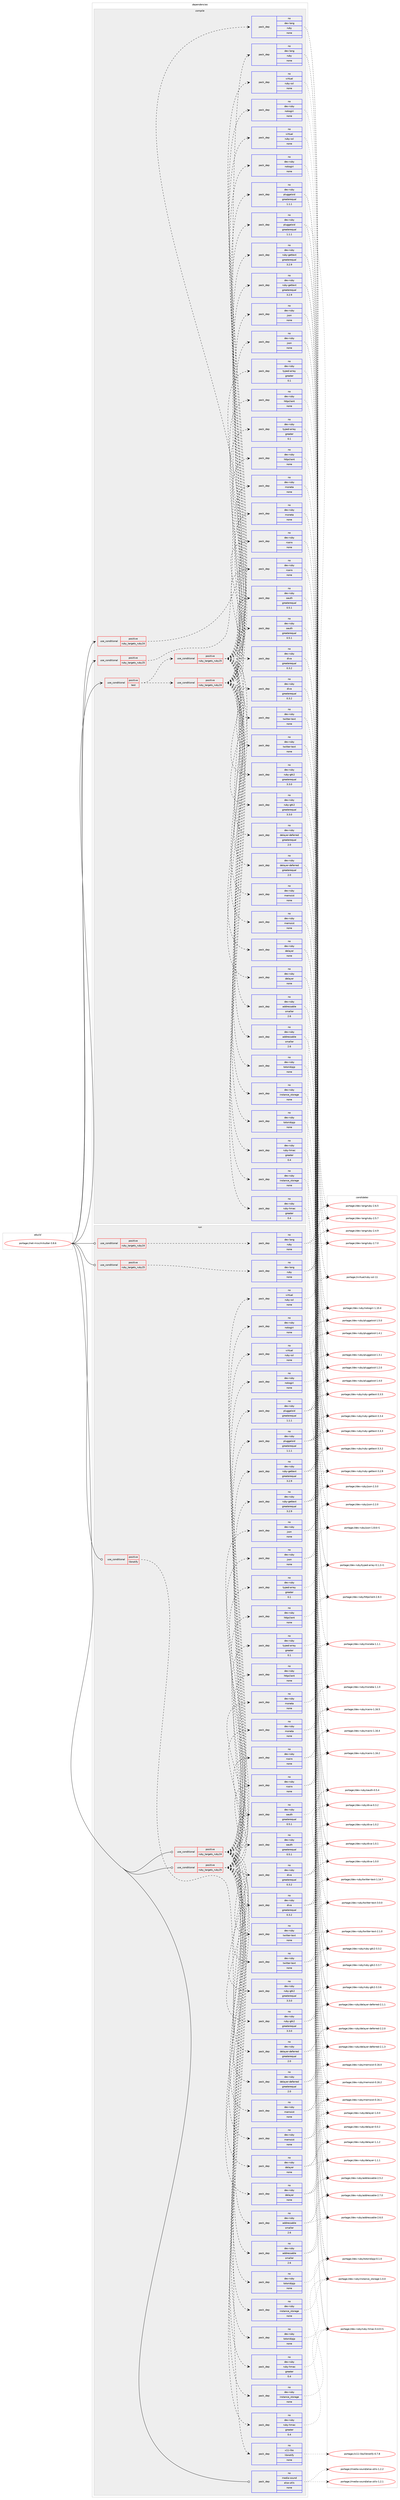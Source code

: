 digraph prolog {

# *************
# Graph options
# *************

newrank=true;
concentrate=true;
compound=true;
graph [rankdir=LR,fontname=Helvetica,fontsize=10,ranksep=1.5];#, ranksep=2.5, nodesep=0.2];
edge  [arrowhead=vee];
node  [fontname=Helvetica,fontsize=10];

# **********
# The ebuild
# **********

subgraph cluster_leftcol {
color=gray;
rank=same;
label=<<i>ebuild</i>>;
id [label="portage://net-misc/mikutter-3.8.6", color=red, width=4, href="../net-misc/mikutter-3.8.6.svg"];
}

# ****************
# The dependencies
# ****************

subgraph cluster_midcol {
color=gray;
label=<<i>dependencies</i>>;
subgraph cluster_compile {
fillcolor="#eeeeee";
style=filled;
label=<<i>compile</i>>;
subgraph cond3514 {
dependency21788 [label=<<TABLE BORDER="0" CELLBORDER="1" CELLSPACING="0" CELLPADDING="4"><TR><TD ROWSPAN="3" CELLPADDING="10">use_conditional</TD></TR><TR><TD>positive</TD></TR><TR><TD>ruby_targets_ruby24</TD></TR></TABLE>>, shape=none, color=red];
subgraph pack17905 {
dependency21789 [label=<<TABLE BORDER="0" CELLBORDER="1" CELLSPACING="0" CELLPADDING="4" WIDTH="220"><TR><TD ROWSPAN="6" CELLPADDING="30">pack_dep</TD></TR><TR><TD WIDTH="110">no</TD></TR><TR><TD>dev-lang</TD></TR><TR><TD>ruby</TD></TR><TR><TD>none</TD></TR><TR><TD></TD></TR></TABLE>>, shape=none, color=blue];
}
dependency21788:e -> dependency21789:w [weight=20,style="dashed",arrowhead="vee"];
}
id:e -> dependency21788:w [weight=20,style="solid",arrowhead="vee"];
subgraph cond3515 {
dependency21790 [label=<<TABLE BORDER="0" CELLBORDER="1" CELLSPACING="0" CELLPADDING="4"><TR><TD ROWSPAN="3" CELLPADDING="10">use_conditional</TD></TR><TR><TD>positive</TD></TR><TR><TD>ruby_targets_ruby25</TD></TR></TABLE>>, shape=none, color=red];
subgraph pack17906 {
dependency21791 [label=<<TABLE BORDER="0" CELLBORDER="1" CELLSPACING="0" CELLPADDING="4" WIDTH="220"><TR><TD ROWSPAN="6" CELLPADDING="30">pack_dep</TD></TR><TR><TD WIDTH="110">no</TD></TR><TR><TD>dev-lang</TD></TR><TR><TD>ruby</TD></TR><TR><TD>none</TD></TR><TR><TD></TD></TR></TABLE>>, shape=none, color=blue];
}
dependency21790:e -> dependency21791:w [weight=20,style="dashed",arrowhead="vee"];
}
id:e -> dependency21790:w [weight=20,style="solid",arrowhead="vee"];
subgraph cond3516 {
dependency21792 [label=<<TABLE BORDER="0" CELLBORDER="1" CELLSPACING="0" CELLPADDING="4"><TR><TD ROWSPAN="3" CELLPADDING="10">use_conditional</TD></TR><TR><TD>positive</TD></TR><TR><TD>test</TD></TR></TABLE>>, shape=none, color=red];
subgraph cond3517 {
dependency21793 [label=<<TABLE BORDER="0" CELLBORDER="1" CELLSPACING="0" CELLPADDING="4"><TR><TD ROWSPAN="3" CELLPADDING="10">use_conditional</TD></TR><TR><TD>positive</TD></TR><TR><TD>ruby_targets_ruby24</TD></TR></TABLE>>, shape=none, color=red];
subgraph pack17907 {
dependency21794 [label=<<TABLE BORDER="0" CELLBORDER="1" CELLSPACING="0" CELLPADDING="4" WIDTH="220"><TR><TD ROWSPAN="6" CELLPADDING="30">pack_dep</TD></TR><TR><TD WIDTH="110">no</TD></TR><TR><TD>dev-ruby</TD></TR><TR><TD>addressable</TD></TR><TR><TD>smaller</TD></TR><TR><TD>2.6</TD></TR></TABLE>>, shape=none, color=blue];
}
dependency21793:e -> dependency21794:w [weight=20,style="dashed",arrowhead="vee"];
subgraph pack17908 {
dependency21795 [label=<<TABLE BORDER="0" CELLBORDER="1" CELLSPACING="0" CELLPADDING="4" WIDTH="220"><TR><TD ROWSPAN="6" CELLPADDING="30">pack_dep</TD></TR><TR><TD WIDTH="110">no</TD></TR><TR><TD>dev-ruby</TD></TR><TR><TD>delayer</TD></TR><TR><TD>none</TD></TR><TR><TD></TD></TR></TABLE>>, shape=none, color=blue];
}
dependency21793:e -> dependency21795:w [weight=20,style="dashed",arrowhead="vee"];
subgraph pack17909 {
dependency21796 [label=<<TABLE BORDER="0" CELLBORDER="1" CELLSPACING="0" CELLPADDING="4" WIDTH="220"><TR><TD ROWSPAN="6" CELLPADDING="30">pack_dep</TD></TR><TR><TD WIDTH="110">no</TD></TR><TR><TD>dev-ruby</TD></TR><TR><TD>delayer-deferred</TD></TR><TR><TD>greaterequal</TD></TR><TR><TD>2.0</TD></TR></TABLE>>, shape=none, color=blue];
}
dependency21793:e -> dependency21796:w [weight=20,style="dashed",arrowhead="vee"];
subgraph pack17910 {
dependency21797 [label=<<TABLE BORDER="0" CELLBORDER="1" CELLSPACING="0" CELLPADDING="4" WIDTH="220"><TR><TD ROWSPAN="6" CELLPADDING="30">pack_dep</TD></TR><TR><TD WIDTH="110">no</TD></TR><TR><TD>dev-ruby</TD></TR><TR><TD>diva</TD></TR><TR><TD>greaterequal</TD></TR><TR><TD>0.3.2</TD></TR></TABLE>>, shape=none, color=blue];
}
dependency21793:e -> dependency21797:w [weight=20,style="dashed",arrowhead="vee"];
subgraph pack17911 {
dependency21798 [label=<<TABLE BORDER="0" CELLBORDER="1" CELLSPACING="0" CELLPADDING="4" WIDTH="220"><TR><TD ROWSPAN="6" CELLPADDING="30">pack_dep</TD></TR><TR><TD WIDTH="110">no</TD></TR><TR><TD>dev-ruby</TD></TR><TR><TD>httpclient</TD></TR><TR><TD>none</TD></TR><TR><TD></TD></TR></TABLE>>, shape=none, color=blue];
}
dependency21793:e -> dependency21798:w [weight=20,style="dashed",arrowhead="vee"];
subgraph pack17912 {
dependency21799 [label=<<TABLE BORDER="0" CELLBORDER="1" CELLSPACING="0" CELLPADDING="4" WIDTH="220"><TR><TD ROWSPAN="6" CELLPADDING="30">pack_dep</TD></TR><TR><TD WIDTH="110">no</TD></TR><TR><TD>dev-ruby</TD></TR><TR><TD>json</TD></TR><TR><TD>none</TD></TR><TR><TD></TD></TR></TABLE>>, shape=none, color=blue];
}
dependency21793:e -> dependency21799:w [weight=20,style="dashed",arrowhead="vee"];
subgraph pack17913 {
dependency21800 [label=<<TABLE BORDER="0" CELLBORDER="1" CELLSPACING="0" CELLPADDING="4" WIDTH="220"><TR><TD ROWSPAN="6" CELLPADDING="30">pack_dep</TD></TR><TR><TD WIDTH="110">no</TD></TR><TR><TD>dev-ruby</TD></TR><TR><TD>instance_storage</TD></TR><TR><TD>none</TD></TR><TR><TD></TD></TR></TABLE>>, shape=none, color=blue];
}
dependency21793:e -> dependency21800:w [weight=20,style="dashed",arrowhead="vee"];
subgraph pack17914 {
dependency21801 [label=<<TABLE BORDER="0" CELLBORDER="1" CELLSPACING="0" CELLPADDING="4" WIDTH="220"><TR><TD ROWSPAN="6" CELLPADDING="30">pack_dep</TD></TR><TR><TD WIDTH="110">no</TD></TR><TR><TD>dev-ruby</TD></TR><TR><TD>memoist</TD></TR><TR><TD>none</TD></TR><TR><TD></TD></TR></TABLE>>, shape=none, color=blue];
}
dependency21793:e -> dependency21801:w [weight=20,style="dashed",arrowhead="vee"];
subgraph pack17915 {
dependency21802 [label=<<TABLE BORDER="0" CELLBORDER="1" CELLSPACING="0" CELLPADDING="4" WIDTH="220"><TR><TD ROWSPAN="6" CELLPADDING="30">pack_dep</TD></TR><TR><TD WIDTH="110">no</TD></TR><TR><TD>dev-ruby</TD></TR><TR><TD>moneta</TD></TR><TR><TD>none</TD></TR><TR><TD></TD></TR></TABLE>>, shape=none, color=blue];
}
dependency21793:e -> dependency21802:w [weight=20,style="dashed",arrowhead="vee"];
subgraph pack17916 {
dependency21803 [label=<<TABLE BORDER="0" CELLBORDER="1" CELLSPACING="0" CELLPADDING="4" WIDTH="220"><TR><TD ROWSPAN="6" CELLPADDING="30">pack_dep</TD></TR><TR><TD WIDTH="110">no</TD></TR><TR><TD>dev-ruby</TD></TR><TR><TD>nokogiri</TD></TR><TR><TD>none</TD></TR><TR><TD></TD></TR></TABLE>>, shape=none, color=blue];
}
dependency21793:e -> dependency21803:w [weight=20,style="dashed",arrowhead="vee"];
subgraph pack17917 {
dependency21804 [label=<<TABLE BORDER="0" CELLBORDER="1" CELLSPACING="0" CELLPADDING="4" WIDTH="220"><TR><TD ROWSPAN="6" CELLPADDING="30">pack_dep</TD></TR><TR><TD WIDTH="110">no</TD></TR><TR><TD>dev-ruby</TD></TR><TR><TD>oauth</TD></TR><TR><TD>greaterequal</TD></TR><TR><TD>0.5.1</TD></TR></TABLE>>, shape=none, color=blue];
}
dependency21793:e -> dependency21804:w [weight=20,style="dashed",arrowhead="vee"];
subgraph pack17918 {
dependency21805 [label=<<TABLE BORDER="0" CELLBORDER="1" CELLSPACING="0" CELLPADDING="4" WIDTH="220"><TR><TD ROWSPAN="6" CELLPADDING="30">pack_dep</TD></TR><TR><TD WIDTH="110">no</TD></TR><TR><TD>dev-ruby</TD></TR><TR><TD>pluggaloid</TD></TR><TR><TD>greaterequal</TD></TR><TR><TD>1.1.1</TD></TR></TABLE>>, shape=none, color=blue];
}
dependency21793:e -> dependency21805:w [weight=20,style="dashed",arrowhead="vee"];
subgraph pack17919 {
dependency21806 [label=<<TABLE BORDER="0" CELLBORDER="1" CELLSPACING="0" CELLPADDING="4" WIDTH="220"><TR><TD ROWSPAN="6" CELLPADDING="30">pack_dep</TD></TR><TR><TD WIDTH="110">no</TD></TR><TR><TD>dev-ruby</TD></TR><TR><TD>rcairo</TD></TR><TR><TD>none</TD></TR><TR><TD></TD></TR></TABLE>>, shape=none, color=blue];
}
dependency21793:e -> dependency21806:w [weight=20,style="dashed",arrowhead="vee"];
subgraph pack17920 {
dependency21807 [label=<<TABLE BORDER="0" CELLBORDER="1" CELLSPACING="0" CELLPADDING="4" WIDTH="220"><TR><TD ROWSPAN="6" CELLPADDING="30">pack_dep</TD></TR><TR><TD WIDTH="110">no</TD></TR><TR><TD>dev-ruby</TD></TR><TR><TD>ruby-gettext</TD></TR><TR><TD>greaterequal</TD></TR><TR><TD>3.2.9</TD></TR></TABLE>>, shape=none, color=blue];
}
dependency21793:e -> dependency21807:w [weight=20,style="dashed",arrowhead="vee"];
subgraph pack17921 {
dependency21808 [label=<<TABLE BORDER="0" CELLBORDER="1" CELLSPACING="0" CELLPADDING="4" WIDTH="220"><TR><TD ROWSPAN="6" CELLPADDING="30">pack_dep</TD></TR><TR><TD WIDTH="110">no</TD></TR><TR><TD>dev-ruby</TD></TR><TR><TD>ruby-gtk2</TD></TR><TR><TD>greaterequal</TD></TR><TR><TD>3.3.0</TD></TR></TABLE>>, shape=none, color=blue];
}
dependency21793:e -> dependency21808:w [weight=20,style="dashed",arrowhead="vee"];
subgraph pack17922 {
dependency21809 [label=<<TABLE BORDER="0" CELLBORDER="1" CELLSPACING="0" CELLPADDING="4" WIDTH="220"><TR><TD ROWSPAN="6" CELLPADDING="30">pack_dep</TD></TR><TR><TD WIDTH="110">no</TD></TR><TR><TD>dev-ruby</TD></TR><TR><TD>ruby-hmac</TD></TR><TR><TD>greater</TD></TR><TR><TD>0.4</TD></TR></TABLE>>, shape=none, color=blue];
}
dependency21793:e -> dependency21809:w [weight=20,style="dashed",arrowhead="vee"];
subgraph pack17923 {
dependency21810 [label=<<TABLE BORDER="0" CELLBORDER="1" CELLSPACING="0" CELLPADDING="4" WIDTH="220"><TR><TD ROWSPAN="6" CELLPADDING="30">pack_dep</TD></TR><TR><TD WIDTH="110">no</TD></TR><TR><TD>dev-ruby</TD></TR><TR><TD>totoridipjp</TD></TR><TR><TD>none</TD></TR><TR><TD></TD></TR></TABLE>>, shape=none, color=blue];
}
dependency21793:e -> dependency21810:w [weight=20,style="dashed",arrowhead="vee"];
subgraph pack17924 {
dependency21811 [label=<<TABLE BORDER="0" CELLBORDER="1" CELLSPACING="0" CELLPADDING="4" WIDTH="220"><TR><TD ROWSPAN="6" CELLPADDING="30">pack_dep</TD></TR><TR><TD WIDTH="110">no</TD></TR><TR><TD>dev-ruby</TD></TR><TR><TD>twitter-text</TD></TR><TR><TD>none</TD></TR><TR><TD></TD></TR></TABLE>>, shape=none, color=blue];
}
dependency21793:e -> dependency21811:w [weight=20,style="dashed",arrowhead="vee"];
subgraph pack17925 {
dependency21812 [label=<<TABLE BORDER="0" CELLBORDER="1" CELLSPACING="0" CELLPADDING="4" WIDTH="220"><TR><TD ROWSPAN="6" CELLPADDING="30">pack_dep</TD></TR><TR><TD WIDTH="110">no</TD></TR><TR><TD>dev-ruby</TD></TR><TR><TD>typed-array</TD></TR><TR><TD>greater</TD></TR><TR><TD>0.1</TD></TR></TABLE>>, shape=none, color=blue];
}
dependency21793:e -> dependency21812:w [weight=20,style="dashed",arrowhead="vee"];
subgraph pack17926 {
dependency21813 [label=<<TABLE BORDER="0" CELLBORDER="1" CELLSPACING="0" CELLPADDING="4" WIDTH="220"><TR><TD ROWSPAN="6" CELLPADDING="30">pack_dep</TD></TR><TR><TD WIDTH="110">no</TD></TR><TR><TD>virtual</TD></TR><TR><TD>ruby-ssl</TD></TR><TR><TD>none</TD></TR><TR><TD></TD></TR></TABLE>>, shape=none, color=blue];
}
dependency21793:e -> dependency21813:w [weight=20,style="dashed",arrowhead="vee"];
}
dependency21792:e -> dependency21793:w [weight=20,style="dashed",arrowhead="vee"];
subgraph cond3518 {
dependency21814 [label=<<TABLE BORDER="0" CELLBORDER="1" CELLSPACING="0" CELLPADDING="4"><TR><TD ROWSPAN="3" CELLPADDING="10">use_conditional</TD></TR><TR><TD>positive</TD></TR><TR><TD>ruby_targets_ruby25</TD></TR></TABLE>>, shape=none, color=red];
subgraph pack17927 {
dependency21815 [label=<<TABLE BORDER="0" CELLBORDER="1" CELLSPACING="0" CELLPADDING="4" WIDTH="220"><TR><TD ROWSPAN="6" CELLPADDING="30">pack_dep</TD></TR><TR><TD WIDTH="110">no</TD></TR><TR><TD>dev-ruby</TD></TR><TR><TD>addressable</TD></TR><TR><TD>smaller</TD></TR><TR><TD>2.6</TD></TR></TABLE>>, shape=none, color=blue];
}
dependency21814:e -> dependency21815:w [weight=20,style="dashed",arrowhead="vee"];
subgraph pack17928 {
dependency21816 [label=<<TABLE BORDER="0" CELLBORDER="1" CELLSPACING="0" CELLPADDING="4" WIDTH="220"><TR><TD ROWSPAN="6" CELLPADDING="30">pack_dep</TD></TR><TR><TD WIDTH="110">no</TD></TR><TR><TD>dev-ruby</TD></TR><TR><TD>delayer</TD></TR><TR><TD>none</TD></TR><TR><TD></TD></TR></TABLE>>, shape=none, color=blue];
}
dependency21814:e -> dependency21816:w [weight=20,style="dashed",arrowhead="vee"];
subgraph pack17929 {
dependency21817 [label=<<TABLE BORDER="0" CELLBORDER="1" CELLSPACING="0" CELLPADDING="4" WIDTH="220"><TR><TD ROWSPAN="6" CELLPADDING="30">pack_dep</TD></TR><TR><TD WIDTH="110">no</TD></TR><TR><TD>dev-ruby</TD></TR><TR><TD>delayer-deferred</TD></TR><TR><TD>greaterequal</TD></TR><TR><TD>2.0</TD></TR></TABLE>>, shape=none, color=blue];
}
dependency21814:e -> dependency21817:w [weight=20,style="dashed",arrowhead="vee"];
subgraph pack17930 {
dependency21818 [label=<<TABLE BORDER="0" CELLBORDER="1" CELLSPACING="0" CELLPADDING="4" WIDTH="220"><TR><TD ROWSPAN="6" CELLPADDING="30">pack_dep</TD></TR><TR><TD WIDTH="110">no</TD></TR><TR><TD>dev-ruby</TD></TR><TR><TD>diva</TD></TR><TR><TD>greaterequal</TD></TR><TR><TD>0.3.2</TD></TR></TABLE>>, shape=none, color=blue];
}
dependency21814:e -> dependency21818:w [weight=20,style="dashed",arrowhead="vee"];
subgraph pack17931 {
dependency21819 [label=<<TABLE BORDER="0" CELLBORDER="1" CELLSPACING="0" CELLPADDING="4" WIDTH="220"><TR><TD ROWSPAN="6" CELLPADDING="30">pack_dep</TD></TR><TR><TD WIDTH="110">no</TD></TR><TR><TD>dev-ruby</TD></TR><TR><TD>httpclient</TD></TR><TR><TD>none</TD></TR><TR><TD></TD></TR></TABLE>>, shape=none, color=blue];
}
dependency21814:e -> dependency21819:w [weight=20,style="dashed",arrowhead="vee"];
subgraph pack17932 {
dependency21820 [label=<<TABLE BORDER="0" CELLBORDER="1" CELLSPACING="0" CELLPADDING="4" WIDTH="220"><TR><TD ROWSPAN="6" CELLPADDING="30">pack_dep</TD></TR><TR><TD WIDTH="110">no</TD></TR><TR><TD>dev-ruby</TD></TR><TR><TD>json</TD></TR><TR><TD>none</TD></TR><TR><TD></TD></TR></TABLE>>, shape=none, color=blue];
}
dependency21814:e -> dependency21820:w [weight=20,style="dashed",arrowhead="vee"];
subgraph pack17933 {
dependency21821 [label=<<TABLE BORDER="0" CELLBORDER="1" CELLSPACING="0" CELLPADDING="4" WIDTH="220"><TR><TD ROWSPAN="6" CELLPADDING="30">pack_dep</TD></TR><TR><TD WIDTH="110">no</TD></TR><TR><TD>dev-ruby</TD></TR><TR><TD>instance_storage</TD></TR><TR><TD>none</TD></TR><TR><TD></TD></TR></TABLE>>, shape=none, color=blue];
}
dependency21814:e -> dependency21821:w [weight=20,style="dashed",arrowhead="vee"];
subgraph pack17934 {
dependency21822 [label=<<TABLE BORDER="0" CELLBORDER="1" CELLSPACING="0" CELLPADDING="4" WIDTH="220"><TR><TD ROWSPAN="6" CELLPADDING="30">pack_dep</TD></TR><TR><TD WIDTH="110">no</TD></TR><TR><TD>dev-ruby</TD></TR><TR><TD>memoist</TD></TR><TR><TD>none</TD></TR><TR><TD></TD></TR></TABLE>>, shape=none, color=blue];
}
dependency21814:e -> dependency21822:w [weight=20,style="dashed",arrowhead="vee"];
subgraph pack17935 {
dependency21823 [label=<<TABLE BORDER="0" CELLBORDER="1" CELLSPACING="0" CELLPADDING="4" WIDTH="220"><TR><TD ROWSPAN="6" CELLPADDING="30">pack_dep</TD></TR><TR><TD WIDTH="110">no</TD></TR><TR><TD>dev-ruby</TD></TR><TR><TD>moneta</TD></TR><TR><TD>none</TD></TR><TR><TD></TD></TR></TABLE>>, shape=none, color=blue];
}
dependency21814:e -> dependency21823:w [weight=20,style="dashed",arrowhead="vee"];
subgraph pack17936 {
dependency21824 [label=<<TABLE BORDER="0" CELLBORDER="1" CELLSPACING="0" CELLPADDING="4" WIDTH="220"><TR><TD ROWSPAN="6" CELLPADDING="30">pack_dep</TD></TR><TR><TD WIDTH="110">no</TD></TR><TR><TD>dev-ruby</TD></TR><TR><TD>nokogiri</TD></TR><TR><TD>none</TD></TR><TR><TD></TD></TR></TABLE>>, shape=none, color=blue];
}
dependency21814:e -> dependency21824:w [weight=20,style="dashed",arrowhead="vee"];
subgraph pack17937 {
dependency21825 [label=<<TABLE BORDER="0" CELLBORDER="1" CELLSPACING="0" CELLPADDING="4" WIDTH="220"><TR><TD ROWSPAN="6" CELLPADDING="30">pack_dep</TD></TR><TR><TD WIDTH="110">no</TD></TR><TR><TD>dev-ruby</TD></TR><TR><TD>oauth</TD></TR><TR><TD>greaterequal</TD></TR><TR><TD>0.5.1</TD></TR></TABLE>>, shape=none, color=blue];
}
dependency21814:e -> dependency21825:w [weight=20,style="dashed",arrowhead="vee"];
subgraph pack17938 {
dependency21826 [label=<<TABLE BORDER="0" CELLBORDER="1" CELLSPACING="0" CELLPADDING="4" WIDTH="220"><TR><TD ROWSPAN="6" CELLPADDING="30">pack_dep</TD></TR><TR><TD WIDTH="110">no</TD></TR><TR><TD>dev-ruby</TD></TR><TR><TD>pluggaloid</TD></TR><TR><TD>greaterequal</TD></TR><TR><TD>1.1.1</TD></TR></TABLE>>, shape=none, color=blue];
}
dependency21814:e -> dependency21826:w [weight=20,style="dashed",arrowhead="vee"];
subgraph pack17939 {
dependency21827 [label=<<TABLE BORDER="0" CELLBORDER="1" CELLSPACING="0" CELLPADDING="4" WIDTH="220"><TR><TD ROWSPAN="6" CELLPADDING="30">pack_dep</TD></TR><TR><TD WIDTH="110">no</TD></TR><TR><TD>dev-ruby</TD></TR><TR><TD>rcairo</TD></TR><TR><TD>none</TD></TR><TR><TD></TD></TR></TABLE>>, shape=none, color=blue];
}
dependency21814:e -> dependency21827:w [weight=20,style="dashed",arrowhead="vee"];
subgraph pack17940 {
dependency21828 [label=<<TABLE BORDER="0" CELLBORDER="1" CELLSPACING="0" CELLPADDING="4" WIDTH="220"><TR><TD ROWSPAN="6" CELLPADDING="30">pack_dep</TD></TR><TR><TD WIDTH="110">no</TD></TR><TR><TD>dev-ruby</TD></TR><TR><TD>ruby-gettext</TD></TR><TR><TD>greaterequal</TD></TR><TR><TD>3.2.9</TD></TR></TABLE>>, shape=none, color=blue];
}
dependency21814:e -> dependency21828:w [weight=20,style="dashed",arrowhead="vee"];
subgraph pack17941 {
dependency21829 [label=<<TABLE BORDER="0" CELLBORDER="1" CELLSPACING="0" CELLPADDING="4" WIDTH="220"><TR><TD ROWSPAN="6" CELLPADDING="30">pack_dep</TD></TR><TR><TD WIDTH="110">no</TD></TR><TR><TD>dev-ruby</TD></TR><TR><TD>ruby-gtk2</TD></TR><TR><TD>greaterequal</TD></TR><TR><TD>3.3.0</TD></TR></TABLE>>, shape=none, color=blue];
}
dependency21814:e -> dependency21829:w [weight=20,style="dashed",arrowhead="vee"];
subgraph pack17942 {
dependency21830 [label=<<TABLE BORDER="0" CELLBORDER="1" CELLSPACING="0" CELLPADDING="4" WIDTH="220"><TR><TD ROWSPAN="6" CELLPADDING="30">pack_dep</TD></TR><TR><TD WIDTH="110">no</TD></TR><TR><TD>dev-ruby</TD></TR><TR><TD>ruby-hmac</TD></TR><TR><TD>greater</TD></TR><TR><TD>0.4</TD></TR></TABLE>>, shape=none, color=blue];
}
dependency21814:e -> dependency21830:w [weight=20,style="dashed",arrowhead="vee"];
subgraph pack17943 {
dependency21831 [label=<<TABLE BORDER="0" CELLBORDER="1" CELLSPACING="0" CELLPADDING="4" WIDTH="220"><TR><TD ROWSPAN="6" CELLPADDING="30">pack_dep</TD></TR><TR><TD WIDTH="110">no</TD></TR><TR><TD>dev-ruby</TD></TR><TR><TD>totoridipjp</TD></TR><TR><TD>none</TD></TR><TR><TD></TD></TR></TABLE>>, shape=none, color=blue];
}
dependency21814:e -> dependency21831:w [weight=20,style="dashed",arrowhead="vee"];
subgraph pack17944 {
dependency21832 [label=<<TABLE BORDER="0" CELLBORDER="1" CELLSPACING="0" CELLPADDING="4" WIDTH="220"><TR><TD ROWSPAN="6" CELLPADDING="30">pack_dep</TD></TR><TR><TD WIDTH="110">no</TD></TR><TR><TD>dev-ruby</TD></TR><TR><TD>twitter-text</TD></TR><TR><TD>none</TD></TR><TR><TD></TD></TR></TABLE>>, shape=none, color=blue];
}
dependency21814:e -> dependency21832:w [weight=20,style="dashed",arrowhead="vee"];
subgraph pack17945 {
dependency21833 [label=<<TABLE BORDER="0" CELLBORDER="1" CELLSPACING="0" CELLPADDING="4" WIDTH="220"><TR><TD ROWSPAN="6" CELLPADDING="30">pack_dep</TD></TR><TR><TD WIDTH="110">no</TD></TR><TR><TD>dev-ruby</TD></TR><TR><TD>typed-array</TD></TR><TR><TD>greater</TD></TR><TR><TD>0.1</TD></TR></TABLE>>, shape=none, color=blue];
}
dependency21814:e -> dependency21833:w [weight=20,style="dashed",arrowhead="vee"];
subgraph pack17946 {
dependency21834 [label=<<TABLE BORDER="0" CELLBORDER="1" CELLSPACING="0" CELLPADDING="4" WIDTH="220"><TR><TD ROWSPAN="6" CELLPADDING="30">pack_dep</TD></TR><TR><TD WIDTH="110">no</TD></TR><TR><TD>virtual</TD></TR><TR><TD>ruby-ssl</TD></TR><TR><TD>none</TD></TR><TR><TD></TD></TR></TABLE>>, shape=none, color=blue];
}
dependency21814:e -> dependency21834:w [weight=20,style="dashed",arrowhead="vee"];
}
dependency21792:e -> dependency21814:w [weight=20,style="dashed",arrowhead="vee"];
}
id:e -> dependency21792:w [weight=20,style="solid",arrowhead="vee"];
}
subgraph cluster_compileandrun {
fillcolor="#eeeeee";
style=filled;
label=<<i>compile and run</i>>;
}
subgraph cluster_run {
fillcolor="#eeeeee";
style=filled;
label=<<i>run</i>>;
subgraph cond3519 {
dependency21835 [label=<<TABLE BORDER="0" CELLBORDER="1" CELLSPACING="0" CELLPADDING="4"><TR><TD ROWSPAN="3" CELLPADDING="10">use_conditional</TD></TR><TR><TD>positive</TD></TR><TR><TD>libnotify</TD></TR></TABLE>>, shape=none, color=red];
subgraph pack17947 {
dependency21836 [label=<<TABLE BORDER="0" CELLBORDER="1" CELLSPACING="0" CELLPADDING="4" WIDTH="220"><TR><TD ROWSPAN="6" CELLPADDING="30">pack_dep</TD></TR><TR><TD WIDTH="110">no</TD></TR><TR><TD>x11-libs</TD></TR><TR><TD>libnotify</TD></TR><TR><TD>none</TD></TR><TR><TD></TD></TR></TABLE>>, shape=none, color=blue];
}
dependency21835:e -> dependency21836:w [weight=20,style="dashed",arrowhead="vee"];
}
id:e -> dependency21835:w [weight=20,style="solid",arrowhead="odot"];
subgraph cond3520 {
dependency21837 [label=<<TABLE BORDER="0" CELLBORDER="1" CELLSPACING="0" CELLPADDING="4"><TR><TD ROWSPAN="3" CELLPADDING="10">use_conditional</TD></TR><TR><TD>positive</TD></TR><TR><TD>ruby_targets_ruby24</TD></TR></TABLE>>, shape=none, color=red];
subgraph pack17948 {
dependency21838 [label=<<TABLE BORDER="0" CELLBORDER="1" CELLSPACING="0" CELLPADDING="4" WIDTH="220"><TR><TD ROWSPAN="6" CELLPADDING="30">pack_dep</TD></TR><TR><TD WIDTH="110">no</TD></TR><TR><TD>dev-lang</TD></TR><TR><TD>ruby</TD></TR><TR><TD>none</TD></TR><TR><TD></TD></TR></TABLE>>, shape=none, color=blue];
}
dependency21837:e -> dependency21838:w [weight=20,style="dashed",arrowhead="vee"];
}
id:e -> dependency21837:w [weight=20,style="solid",arrowhead="odot"];
subgraph cond3521 {
dependency21839 [label=<<TABLE BORDER="0" CELLBORDER="1" CELLSPACING="0" CELLPADDING="4"><TR><TD ROWSPAN="3" CELLPADDING="10">use_conditional</TD></TR><TR><TD>positive</TD></TR><TR><TD>ruby_targets_ruby24</TD></TR></TABLE>>, shape=none, color=red];
subgraph pack17949 {
dependency21840 [label=<<TABLE BORDER="0" CELLBORDER="1" CELLSPACING="0" CELLPADDING="4" WIDTH="220"><TR><TD ROWSPAN="6" CELLPADDING="30">pack_dep</TD></TR><TR><TD WIDTH="110">no</TD></TR><TR><TD>dev-ruby</TD></TR><TR><TD>addressable</TD></TR><TR><TD>smaller</TD></TR><TR><TD>2.6</TD></TR></TABLE>>, shape=none, color=blue];
}
dependency21839:e -> dependency21840:w [weight=20,style="dashed",arrowhead="vee"];
subgraph pack17950 {
dependency21841 [label=<<TABLE BORDER="0" CELLBORDER="1" CELLSPACING="0" CELLPADDING="4" WIDTH="220"><TR><TD ROWSPAN="6" CELLPADDING="30">pack_dep</TD></TR><TR><TD WIDTH="110">no</TD></TR><TR><TD>dev-ruby</TD></TR><TR><TD>delayer</TD></TR><TR><TD>none</TD></TR><TR><TD></TD></TR></TABLE>>, shape=none, color=blue];
}
dependency21839:e -> dependency21841:w [weight=20,style="dashed",arrowhead="vee"];
subgraph pack17951 {
dependency21842 [label=<<TABLE BORDER="0" CELLBORDER="1" CELLSPACING="0" CELLPADDING="4" WIDTH="220"><TR><TD ROWSPAN="6" CELLPADDING="30">pack_dep</TD></TR><TR><TD WIDTH="110">no</TD></TR><TR><TD>dev-ruby</TD></TR><TR><TD>delayer-deferred</TD></TR><TR><TD>greaterequal</TD></TR><TR><TD>2.0</TD></TR></TABLE>>, shape=none, color=blue];
}
dependency21839:e -> dependency21842:w [weight=20,style="dashed",arrowhead="vee"];
subgraph pack17952 {
dependency21843 [label=<<TABLE BORDER="0" CELLBORDER="1" CELLSPACING="0" CELLPADDING="4" WIDTH="220"><TR><TD ROWSPAN="6" CELLPADDING="30">pack_dep</TD></TR><TR><TD WIDTH="110">no</TD></TR><TR><TD>dev-ruby</TD></TR><TR><TD>diva</TD></TR><TR><TD>greaterequal</TD></TR><TR><TD>0.3.2</TD></TR></TABLE>>, shape=none, color=blue];
}
dependency21839:e -> dependency21843:w [weight=20,style="dashed",arrowhead="vee"];
subgraph pack17953 {
dependency21844 [label=<<TABLE BORDER="0" CELLBORDER="1" CELLSPACING="0" CELLPADDING="4" WIDTH="220"><TR><TD ROWSPAN="6" CELLPADDING="30">pack_dep</TD></TR><TR><TD WIDTH="110">no</TD></TR><TR><TD>dev-ruby</TD></TR><TR><TD>httpclient</TD></TR><TR><TD>none</TD></TR><TR><TD></TD></TR></TABLE>>, shape=none, color=blue];
}
dependency21839:e -> dependency21844:w [weight=20,style="dashed",arrowhead="vee"];
subgraph pack17954 {
dependency21845 [label=<<TABLE BORDER="0" CELLBORDER="1" CELLSPACING="0" CELLPADDING="4" WIDTH="220"><TR><TD ROWSPAN="6" CELLPADDING="30">pack_dep</TD></TR><TR><TD WIDTH="110">no</TD></TR><TR><TD>dev-ruby</TD></TR><TR><TD>json</TD></TR><TR><TD>none</TD></TR><TR><TD></TD></TR></TABLE>>, shape=none, color=blue];
}
dependency21839:e -> dependency21845:w [weight=20,style="dashed",arrowhead="vee"];
subgraph pack17955 {
dependency21846 [label=<<TABLE BORDER="0" CELLBORDER="1" CELLSPACING="0" CELLPADDING="4" WIDTH="220"><TR><TD ROWSPAN="6" CELLPADDING="30">pack_dep</TD></TR><TR><TD WIDTH="110">no</TD></TR><TR><TD>dev-ruby</TD></TR><TR><TD>instance_storage</TD></TR><TR><TD>none</TD></TR><TR><TD></TD></TR></TABLE>>, shape=none, color=blue];
}
dependency21839:e -> dependency21846:w [weight=20,style="dashed",arrowhead="vee"];
subgraph pack17956 {
dependency21847 [label=<<TABLE BORDER="0" CELLBORDER="1" CELLSPACING="0" CELLPADDING="4" WIDTH="220"><TR><TD ROWSPAN="6" CELLPADDING="30">pack_dep</TD></TR><TR><TD WIDTH="110">no</TD></TR><TR><TD>dev-ruby</TD></TR><TR><TD>memoist</TD></TR><TR><TD>none</TD></TR><TR><TD></TD></TR></TABLE>>, shape=none, color=blue];
}
dependency21839:e -> dependency21847:w [weight=20,style="dashed",arrowhead="vee"];
subgraph pack17957 {
dependency21848 [label=<<TABLE BORDER="0" CELLBORDER="1" CELLSPACING="0" CELLPADDING="4" WIDTH="220"><TR><TD ROWSPAN="6" CELLPADDING="30">pack_dep</TD></TR><TR><TD WIDTH="110">no</TD></TR><TR><TD>dev-ruby</TD></TR><TR><TD>moneta</TD></TR><TR><TD>none</TD></TR><TR><TD></TD></TR></TABLE>>, shape=none, color=blue];
}
dependency21839:e -> dependency21848:w [weight=20,style="dashed",arrowhead="vee"];
subgraph pack17958 {
dependency21849 [label=<<TABLE BORDER="0" CELLBORDER="1" CELLSPACING="0" CELLPADDING="4" WIDTH="220"><TR><TD ROWSPAN="6" CELLPADDING="30">pack_dep</TD></TR><TR><TD WIDTH="110">no</TD></TR><TR><TD>dev-ruby</TD></TR><TR><TD>nokogiri</TD></TR><TR><TD>none</TD></TR><TR><TD></TD></TR></TABLE>>, shape=none, color=blue];
}
dependency21839:e -> dependency21849:w [weight=20,style="dashed",arrowhead="vee"];
subgraph pack17959 {
dependency21850 [label=<<TABLE BORDER="0" CELLBORDER="1" CELLSPACING="0" CELLPADDING="4" WIDTH="220"><TR><TD ROWSPAN="6" CELLPADDING="30">pack_dep</TD></TR><TR><TD WIDTH="110">no</TD></TR><TR><TD>dev-ruby</TD></TR><TR><TD>oauth</TD></TR><TR><TD>greaterequal</TD></TR><TR><TD>0.5.1</TD></TR></TABLE>>, shape=none, color=blue];
}
dependency21839:e -> dependency21850:w [weight=20,style="dashed",arrowhead="vee"];
subgraph pack17960 {
dependency21851 [label=<<TABLE BORDER="0" CELLBORDER="1" CELLSPACING="0" CELLPADDING="4" WIDTH="220"><TR><TD ROWSPAN="6" CELLPADDING="30">pack_dep</TD></TR><TR><TD WIDTH="110">no</TD></TR><TR><TD>dev-ruby</TD></TR><TR><TD>pluggaloid</TD></TR><TR><TD>greaterequal</TD></TR><TR><TD>1.1.1</TD></TR></TABLE>>, shape=none, color=blue];
}
dependency21839:e -> dependency21851:w [weight=20,style="dashed",arrowhead="vee"];
subgraph pack17961 {
dependency21852 [label=<<TABLE BORDER="0" CELLBORDER="1" CELLSPACING="0" CELLPADDING="4" WIDTH="220"><TR><TD ROWSPAN="6" CELLPADDING="30">pack_dep</TD></TR><TR><TD WIDTH="110">no</TD></TR><TR><TD>dev-ruby</TD></TR><TR><TD>rcairo</TD></TR><TR><TD>none</TD></TR><TR><TD></TD></TR></TABLE>>, shape=none, color=blue];
}
dependency21839:e -> dependency21852:w [weight=20,style="dashed",arrowhead="vee"];
subgraph pack17962 {
dependency21853 [label=<<TABLE BORDER="0" CELLBORDER="1" CELLSPACING="0" CELLPADDING="4" WIDTH="220"><TR><TD ROWSPAN="6" CELLPADDING="30">pack_dep</TD></TR><TR><TD WIDTH="110">no</TD></TR><TR><TD>dev-ruby</TD></TR><TR><TD>ruby-gettext</TD></TR><TR><TD>greaterequal</TD></TR><TR><TD>3.2.9</TD></TR></TABLE>>, shape=none, color=blue];
}
dependency21839:e -> dependency21853:w [weight=20,style="dashed",arrowhead="vee"];
subgraph pack17963 {
dependency21854 [label=<<TABLE BORDER="0" CELLBORDER="1" CELLSPACING="0" CELLPADDING="4" WIDTH="220"><TR><TD ROWSPAN="6" CELLPADDING="30">pack_dep</TD></TR><TR><TD WIDTH="110">no</TD></TR><TR><TD>dev-ruby</TD></TR><TR><TD>ruby-gtk2</TD></TR><TR><TD>greaterequal</TD></TR><TR><TD>3.3.0</TD></TR></TABLE>>, shape=none, color=blue];
}
dependency21839:e -> dependency21854:w [weight=20,style="dashed",arrowhead="vee"];
subgraph pack17964 {
dependency21855 [label=<<TABLE BORDER="0" CELLBORDER="1" CELLSPACING="0" CELLPADDING="4" WIDTH="220"><TR><TD ROWSPAN="6" CELLPADDING="30">pack_dep</TD></TR><TR><TD WIDTH="110">no</TD></TR><TR><TD>dev-ruby</TD></TR><TR><TD>ruby-hmac</TD></TR><TR><TD>greater</TD></TR><TR><TD>0.4</TD></TR></TABLE>>, shape=none, color=blue];
}
dependency21839:e -> dependency21855:w [weight=20,style="dashed",arrowhead="vee"];
subgraph pack17965 {
dependency21856 [label=<<TABLE BORDER="0" CELLBORDER="1" CELLSPACING="0" CELLPADDING="4" WIDTH="220"><TR><TD ROWSPAN="6" CELLPADDING="30">pack_dep</TD></TR><TR><TD WIDTH="110">no</TD></TR><TR><TD>dev-ruby</TD></TR><TR><TD>totoridipjp</TD></TR><TR><TD>none</TD></TR><TR><TD></TD></TR></TABLE>>, shape=none, color=blue];
}
dependency21839:e -> dependency21856:w [weight=20,style="dashed",arrowhead="vee"];
subgraph pack17966 {
dependency21857 [label=<<TABLE BORDER="0" CELLBORDER="1" CELLSPACING="0" CELLPADDING="4" WIDTH="220"><TR><TD ROWSPAN="6" CELLPADDING="30">pack_dep</TD></TR><TR><TD WIDTH="110">no</TD></TR><TR><TD>dev-ruby</TD></TR><TR><TD>twitter-text</TD></TR><TR><TD>none</TD></TR><TR><TD></TD></TR></TABLE>>, shape=none, color=blue];
}
dependency21839:e -> dependency21857:w [weight=20,style="dashed",arrowhead="vee"];
subgraph pack17967 {
dependency21858 [label=<<TABLE BORDER="0" CELLBORDER="1" CELLSPACING="0" CELLPADDING="4" WIDTH="220"><TR><TD ROWSPAN="6" CELLPADDING="30">pack_dep</TD></TR><TR><TD WIDTH="110">no</TD></TR><TR><TD>dev-ruby</TD></TR><TR><TD>typed-array</TD></TR><TR><TD>greater</TD></TR><TR><TD>0.1</TD></TR></TABLE>>, shape=none, color=blue];
}
dependency21839:e -> dependency21858:w [weight=20,style="dashed",arrowhead="vee"];
subgraph pack17968 {
dependency21859 [label=<<TABLE BORDER="0" CELLBORDER="1" CELLSPACING="0" CELLPADDING="4" WIDTH="220"><TR><TD ROWSPAN="6" CELLPADDING="30">pack_dep</TD></TR><TR><TD WIDTH="110">no</TD></TR><TR><TD>virtual</TD></TR><TR><TD>ruby-ssl</TD></TR><TR><TD>none</TD></TR><TR><TD></TD></TR></TABLE>>, shape=none, color=blue];
}
dependency21839:e -> dependency21859:w [weight=20,style="dashed",arrowhead="vee"];
}
id:e -> dependency21839:w [weight=20,style="solid",arrowhead="odot"];
subgraph cond3522 {
dependency21860 [label=<<TABLE BORDER="0" CELLBORDER="1" CELLSPACING="0" CELLPADDING="4"><TR><TD ROWSPAN="3" CELLPADDING="10">use_conditional</TD></TR><TR><TD>positive</TD></TR><TR><TD>ruby_targets_ruby25</TD></TR></TABLE>>, shape=none, color=red];
subgraph pack17969 {
dependency21861 [label=<<TABLE BORDER="0" CELLBORDER="1" CELLSPACING="0" CELLPADDING="4" WIDTH="220"><TR><TD ROWSPAN="6" CELLPADDING="30">pack_dep</TD></TR><TR><TD WIDTH="110">no</TD></TR><TR><TD>dev-lang</TD></TR><TR><TD>ruby</TD></TR><TR><TD>none</TD></TR><TR><TD></TD></TR></TABLE>>, shape=none, color=blue];
}
dependency21860:e -> dependency21861:w [weight=20,style="dashed",arrowhead="vee"];
}
id:e -> dependency21860:w [weight=20,style="solid",arrowhead="odot"];
subgraph cond3523 {
dependency21862 [label=<<TABLE BORDER="0" CELLBORDER="1" CELLSPACING="0" CELLPADDING="4"><TR><TD ROWSPAN="3" CELLPADDING="10">use_conditional</TD></TR><TR><TD>positive</TD></TR><TR><TD>ruby_targets_ruby25</TD></TR></TABLE>>, shape=none, color=red];
subgraph pack17970 {
dependency21863 [label=<<TABLE BORDER="0" CELLBORDER="1" CELLSPACING="0" CELLPADDING="4" WIDTH="220"><TR><TD ROWSPAN="6" CELLPADDING="30">pack_dep</TD></TR><TR><TD WIDTH="110">no</TD></TR><TR><TD>dev-ruby</TD></TR><TR><TD>addressable</TD></TR><TR><TD>smaller</TD></TR><TR><TD>2.6</TD></TR></TABLE>>, shape=none, color=blue];
}
dependency21862:e -> dependency21863:w [weight=20,style="dashed",arrowhead="vee"];
subgraph pack17971 {
dependency21864 [label=<<TABLE BORDER="0" CELLBORDER="1" CELLSPACING="0" CELLPADDING="4" WIDTH="220"><TR><TD ROWSPAN="6" CELLPADDING="30">pack_dep</TD></TR><TR><TD WIDTH="110">no</TD></TR><TR><TD>dev-ruby</TD></TR><TR><TD>delayer</TD></TR><TR><TD>none</TD></TR><TR><TD></TD></TR></TABLE>>, shape=none, color=blue];
}
dependency21862:e -> dependency21864:w [weight=20,style="dashed",arrowhead="vee"];
subgraph pack17972 {
dependency21865 [label=<<TABLE BORDER="0" CELLBORDER="1" CELLSPACING="0" CELLPADDING="4" WIDTH="220"><TR><TD ROWSPAN="6" CELLPADDING="30">pack_dep</TD></TR><TR><TD WIDTH="110">no</TD></TR><TR><TD>dev-ruby</TD></TR><TR><TD>delayer-deferred</TD></TR><TR><TD>greaterequal</TD></TR><TR><TD>2.0</TD></TR></TABLE>>, shape=none, color=blue];
}
dependency21862:e -> dependency21865:w [weight=20,style="dashed",arrowhead="vee"];
subgraph pack17973 {
dependency21866 [label=<<TABLE BORDER="0" CELLBORDER="1" CELLSPACING="0" CELLPADDING="4" WIDTH="220"><TR><TD ROWSPAN="6" CELLPADDING="30">pack_dep</TD></TR><TR><TD WIDTH="110">no</TD></TR><TR><TD>dev-ruby</TD></TR><TR><TD>diva</TD></TR><TR><TD>greaterequal</TD></TR><TR><TD>0.3.2</TD></TR></TABLE>>, shape=none, color=blue];
}
dependency21862:e -> dependency21866:w [weight=20,style="dashed",arrowhead="vee"];
subgraph pack17974 {
dependency21867 [label=<<TABLE BORDER="0" CELLBORDER="1" CELLSPACING="0" CELLPADDING="4" WIDTH="220"><TR><TD ROWSPAN="6" CELLPADDING="30">pack_dep</TD></TR><TR><TD WIDTH="110">no</TD></TR><TR><TD>dev-ruby</TD></TR><TR><TD>httpclient</TD></TR><TR><TD>none</TD></TR><TR><TD></TD></TR></TABLE>>, shape=none, color=blue];
}
dependency21862:e -> dependency21867:w [weight=20,style="dashed",arrowhead="vee"];
subgraph pack17975 {
dependency21868 [label=<<TABLE BORDER="0" CELLBORDER="1" CELLSPACING="0" CELLPADDING="4" WIDTH="220"><TR><TD ROWSPAN="6" CELLPADDING="30">pack_dep</TD></TR><TR><TD WIDTH="110">no</TD></TR><TR><TD>dev-ruby</TD></TR><TR><TD>json</TD></TR><TR><TD>none</TD></TR><TR><TD></TD></TR></TABLE>>, shape=none, color=blue];
}
dependency21862:e -> dependency21868:w [weight=20,style="dashed",arrowhead="vee"];
subgraph pack17976 {
dependency21869 [label=<<TABLE BORDER="0" CELLBORDER="1" CELLSPACING="0" CELLPADDING="4" WIDTH="220"><TR><TD ROWSPAN="6" CELLPADDING="30">pack_dep</TD></TR><TR><TD WIDTH="110">no</TD></TR><TR><TD>dev-ruby</TD></TR><TR><TD>instance_storage</TD></TR><TR><TD>none</TD></TR><TR><TD></TD></TR></TABLE>>, shape=none, color=blue];
}
dependency21862:e -> dependency21869:w [weight=20,style="dashed",arrowhead="vee"];
subgraph pack17977 {
dependency21870 [label=<<TABLE BORDER="0" CELLBORDER="1" CELLSPACING="0" CELLPADDING="4" WIDTH="220"><TR><TD ROWSPAN="6" CELLPADDING="30">pack_dep</TD></TR><TR><TD WIDTH="110">no</TD></TR><TR><TD>dev-ruby</TD></TR><TR><TD>memoist</TD></TR><TR><TD>none</TD></TR><TR><TD></TD></TR></TABLE>>, shape=none, color=blue];
}
dependency21862:e -> dependency21870:w [weight=20,style="dashed",arrowhead="vee"];
subgraph pack17978 {
dependency21871 [label=<<TABLE BORDER="0" CELLBORDER="1" CELLSPACING="0" CELLPADDING="4" WIDTH="220"><TR><TD ROWSPAN="6" CELLPADDING="30">pack_dep</TD></TR><TR><TD WIDTH="110">no</TD></TR><TR><TD>dev-ruby</TD></TR><TR><TD>moneta</TD></TR><TR><TD>none</TD></TR><TR><TD></TD></TR></TABLE>>, shape=none, color=blue];
}
dependency21862:e -> dependency21871:w [weight=20,style="dashed",arrowhead="vee"];
subgraph pack17979 {
dependency21872 [label=<<TABLE BORDER="0" CELLBORDER="1" CELLSPACING="0" CELLPADDING="4" WIDTH="220"><TR><TD ROWSPAN="6" CELLPADDING="30">pack_dep</TD></TR><TR><TD WIDTH="110">no</TD></TR><TR><TD>dev-ruby</TD></TR><TR><TD>nokogiri</TD></TR><TR><TD>none</TD></TR><TR><TD></TD></TR></TABLE>>, shape=none, color=blue];
}
dependency21862:e -> dependency21872:w [weight=20,style="dashed",arrowhead="vee"];
subgraph pack17980 {
dependency21873 [label=<<TABLE BORDER="0" CELLBORDER="1" CELLSPACING="0" CELLPADDING="4" WIDTH="220"><TR><TD ROWSPAN="6" CELLPADDING="30">pack_dep</TD></TR><TR><TD WIDTH="110">no</TD></TR><TR><TD>dev-ruby</TD></TR><TR><TD>oauth</TD></TR><TR><TD>greaterequal</TD></TR><TR><TD>0.5.1</TD></TR></TABLE>>, shape=none, color=blue];
}
dependency21862:e -> dependency21873:w [weight=20,style="dashed",arrowhead="vee"];
subgraph pack17981 {
dependency21874 [label=<<TABLE BORDER="0" CELLBORDER="1" CELLSPACING="0" CELLPADDING="4" WIDTH="220"><TR><TD ROWSPAN="6" CELLPADDING="30">pack_dep</TD></TR><TR><TD WIDTH="110">no</TD></TR><TR><TD>dev-ruby</TD></TR><TR><TD>pluggaloid</TD></TR><TR><TD>greaterequal</TD></TR><TR><TD>1.1.1</TD></TR></TABLE>>, shape=none, color=blue];
}
dependency21862:e -> dependency21874:w [weight=20,style="dashed",arrowhead="vee"];
subgraph pack17982 {
dependency21875 [label=<<TABLE BORDER="0" CELLBORDER="1" CELLSPACING="0" CELLPADDING="4" WIDTH="220"><TR><TD ROWSPAN="6" CELLPADDING="30">pack_dep</TD></TR><TR><TD WIDTH="110">no</TD></TR><TR><TD>dev-ruby</TD></TR><TR><TD>rcairo</TD></TR><TR><TD>none</TD></TR><TR><TD></TD></TR></TABLE>>, shape=none, color=blue];
}
dependency21862:e -> dependency21875:w [weight=20,style="dashed",arrowhead="vee"];
subgraph pack17983 {
dependency21876 [label=<<TABLE BORDER="0" CELLBORDER="1" CELLSPACING="0" CELLPADDING="4" WIDTH="220"><TR><TD ROWSPAN="6" CELLPADDING="30">pack_dep</TD></TR><TR><TD WIDTH="110">no</TD></TR><TR><TD>dev-ruby</TD></TR><TR><TD>ruby-gettext</TD></TR><TR><TD>greaterequal</TD></TR><TR><TD>3.2.9</TD></TR></TABLE>>, shape=none, color=blue];
}
dependency21862:e -> dependency21876:w [weight=20,style="dashed",arrowhead="vee"];
subgraph pack17984 {
dependency21877 [label=<<TABLE BORDER="0" CELLBORDER="1" CELLSPACING="0" CELLPADDING="4" WIDTH="220"><TR><TD ROWSPAN="6" CELLPADDING="30">pack_dep</TD></TR><TR><TD WIDTH="110">no</TD></TR><TR><TD>dev-ruby</TD></TR><TR><TD>ruby-gtk2</TD></TR><TR><TD>greaterequal</TD></TR><TR><TD>3.3.0</TD></TR></TABLE>>, shape=none, color=blue];
}
dependency21862:e -> dependency21877:w [weight=20,style="dashed",arrowhead="vee"];
subgraph pack17985 {
dependency21878 [label=<<TABLE BORDER="0" CELLBORDER="1" CELLSPACING="0" CELLPADDING="4" WIDTH="220"><TR><TD ROWSPAN="6" CELLPADDING="30">pack_dep</TD></TR><TR><TD WIDTH="110">no</TD></TR><TR><TD>dev-ruby</TD></TR><TR><TD>ruby-hmac</TD></TR><TR><TD>greater</TD></TR><TR><TD>0.4</TD></TR></TABLE>>, shape=none, color=blue];
}
dependency21862:e -> dependency21878:w [weight=20,style="dashed",arrowhead="vee"];
subgraph pack17986 {
dependency21879 [label=<<TABLE BORDER="0" CELLBORDER="1" CELLSPACING="0" CELLPADDING="4" WIDTH="220"><TR><TD ROWSPAN="6" CELLPADDING="30">pack_dep</TD></TR><TR><TD WIDTH="110">no</TD></TR><TR><TD>dev-ruby</TD></TR><TR><TD>totoridipjp</TD></TR><TR><TD>none</TD></TR><TR><TD></TD></TR></TABLE>>, shape=none, color=blue];
}
dependency21862:e -> dependency21879:w [weight=20,style="dashed",arrowhead="vee"];
subgraph pack17987 {
dependency21880 [label=<<TABLE BORDER="0" CELLBORDER="1" CELLSPACING="0" CELLPADDING="4" WIDTH="220"><TR><TD ROWSPAN="6" CELLPADDING="30">pack_dep</TD></TR><TR><TD WIDTH="110">no</TD></TR><TR><TD>dev-ruby</TD></TR><TR><TD>twitter-text</TD></TR><TR><TD>none</TD></TR><TR><TD></TD></TR></TABLE>>, shape=none, color=blue];
}
dependency21862:e -> dependency21880:w [weight=20,style="dashed",arrowhead="vee"];
subgraph pack17988 {
dependency21881 [label=<<TABLE BORDER="0" CELLBORDER="1" CELLSPACING="0" CELLPADDING="4" WIDTH="220"><TR><TD ROWSPAN="6" CELLPADDING="30">pack_dep</TD></TR><TR><TD WIDTH="110">no</TD></TR><TR><TD>dev-ruby</TD></TR><TR><TD>typed-array</TD></TR><TR><TD>greater</TD></TR><TR><TD>0.1</TD></TR></TABLE>>, shape=none, color=blue];
}
dependency21862:e -> dependency21881:w [weight=20,style="dashed",arrowhead="vee"];
subgraph pack17989 {
dependency21882 [label=<<TABLE BORDER="0" CELLBORDER="1" CELLSPACING="0" CELLPADDING="4" WIDTH="220"><TR><TD ROWSPAN="6" CELLPADDING="30">pack_dep</TD></TR><TR><TD WIDTH="110">no</TD></TR><TR><TD>virtual</TD></TR><TR><TD>ruby-ssl</TD></TR><TR><TD>none</TD></TR><TR><TD></TD></TR></TABLE>>, shape=none, color=blue];
}
dependency21862:e -> dependency21882:w [weight=20,style="dashed",arrowhead="vee"];
}
id:e -> dependency21862:w [weight=20,style="solid",arrowhead="odot"];
subgraph pack17990 {
dependency21883 [label=<<TABLE BORDER="0" CELLBORDER="1" CELLSPACING="0" CELLPADDING="4" WIDTH="220"><TR><TD ROWSPAN="6" CELLPADDING="30">pack_dep</TD></TR><TR><TD WIDTH="110">no</TD></TR><TR><TD>media-sound</TD></TR><TR><TD>alsa-utils</TD></TR><TR><TD>none</TD></TR><TR><TD></TD></TR></TABLE>>, shape=none, color=blue];
}
id:e -> dependency21883:w [weight=20,style="solid",arrowhead="odot"];
}
}

# **************
# The candidates
# **************

subgraph cluster_choices {
rank=same;
color=gray;
label=<<i>candidates</i>>;

subgraph choice17905 {
color=black;
nodesep=1;
choice10010111845108971101034711411798121455046554648 [label="portage://dev-lang/ruby-2.7.0", color=red, width=4,href="../dev-lang/ruby-2.7.0.svg"];
choice10010111845108971101034711411798121455046544653 [label="portage://dev-lang/ruby-2.6.5", color=red, width=4,href="../dev-lang/ruby-2.6.5.svg"];
choice10010111845108971101034711411798121455046534655 [label="portage://dev-lang/ruby-2.5.7", color=red, width=4,href="../dev-lang/ruby-2.5.7.svg"];
choice10010111845108971101034711411798121455046524657 [label="portage://dev-lang/ruby-2.4.9", color=red, width=4,href="../dev-lang/ruby-2.4.9.svg"];
dependency21789:e -> choice10010111845108971101034711411798121455046554648:w [style=dotted,weight="100"];
dependency21789:e -> choice10010111845108971101034711411798121455046544653:w [style=dotted,weight="100"];
dependency21789:e -> choice10010111845108971101034711411798121455046534655:w [style=dotted,weight="100"];
dependency21789:e -> choice10010111845108971101034711411798121455046524657:w [style=dotted,weight="100"];
}
subgraph choice17906 {
color=black;
nodesep=1;
choice10010111845108971101034711411798121455046554648 [label="portage://dev-lang/ruby-2.7.0", color=red, width=4,href="../dev-lang/ruby-2.7.0.svg"];
choice10010111845108971101034711411798121455046544653 [label="portage://dev-lang/ruby-2.6.5", color=red, width=4,href="../dev-lang/ruby-2.6.5.svg"];
choice10010111845108971101034711411798121455046534655 [label="portage://dev-lang/ruby-2.5.7", color=red, width=4,href="../dev-lang/ruby-2.5.7.svg"];
choice10010111845108971101034711411798121455046524657 [label="portage://dev-lang/ruby-2.4.9", color=red, width=4,href="../dev-lang/ruby-2.4.9.svg"];
dependency21791:e -> choice10010111845108971101034711411798121455046554648:w [style=dotted,weight="100"];
dependency21791:e -> choice10010111845108971101034711411798121455046544653:w [style=dotted,weight="100"];
dependency21791:e -> choice10010111845108971101034711411798121455046534655:w [style=dotted,weight="100"];
dependency21791:e -> choice10010111845108971101034711411798121455046524657:w [style=dotted,weight="100"];
}
subgraph choice17907 {
color=black;
nodesep=1;
choice100101118451141179812147971001001141011151159798108101455046554648 [label="portage://dev-ruby/addressable-2.7.0", color=red, width=4,href="../dev-ruby/addressable-2.7.0.svg"];
choice100101118451141179812147971001001141011151159798108101455046544648 [label="portage://dev-ruby/addressable-2.6.0", color=red, width=4,href="../dev-ruby/addressable-2.6.0.svg"];
choice100101118451141179812147971001001141011151159798108101455046534650 [label="portage://dev-ruby/addressable-2.5.2", color=red, width=4,href="../dev-ruby/addressable-2.5.2.svg"];
dependency21794:e -> choice100101118451141179812147971001001141011151159798108101455046554648:w [style=dotted,weight="100"];
dependency21794:e -> choice100101118451141179812147971001001141011151159798108101455046544648:w [style=dotted,weight="100"];
dependency21794:e -> choice100101118451141179812147971001001141011151159798108101455046534650:w [style=dotted,weight="100"];
}
subgraph choice17908 {
color=black;
nodesep=1;
choice10010111845114117981214710010110897121101114454946494650 [label="portage://dev-ruby/delayer-1.1.2", color=red, width=4,href="../dev-ruby/delayer-1.1.2.svg"];
choice10010111845114117981214710010110897121101114454946494649 [label="portage://dev-ruby/delayer-1.1.1", color=red, width=4,href="../dev-ruby/delayer-1.1.1.svg"];
choice10010111845114117981214710010110897121101114454946484648 [label="portage://dev-ruby/delayer-1.0.0", color=red, width=4,href="../dev-ruby/delayer-1.0.0.svg"];
choice10010111845114117981214710010110897121101114454846484650 [label="portage://dev-ruby/delayer-0.0.2", color=red, width=4,href="../dev-ruby/delayer-0.0.2.svg"];
dependency21795:e -> choice10010111845114117981214710010110897121101114454946494650:w [style=dotted,weight="100"];
dependency21795:e -> choice10010111845114117981214710010110897121101114454946494649:w [style=dotted,weight="100"];
dependency21795:e -> choice10010111845114117981214710010110897121101114454946484648:w [style=dotted,weight="100"];
dependency21795:e -> choice10010111845114117981214710010110897121101114454846484650:w [style=dotted,weight="100"];
}
subgraph choice17909 {
color=black;
nodesep=1;
choice1001011184511411798121471001011089712110111445100101102101114114101100455046504648 [label="portage://dev-ruby/delayer-deferred-2.2.0", color=red, width=4,href="../dev-ruby/delayer-deferred-2.2.0.svg"];
choice1001011184511411798121471001011089712110111445100101102101114114101100455046494651 [label="portage://dev-ruby/delayer-deferred-2.1.3", color=red, width=4,href="../dev-ruby/delayer-deferred-2.1.3.svg"];
choice1001011184511411798121471001011089712110111445100101102101114114101100455046494649 [label="portage://dev-ruby/delayer-deferred-2.1.1", color=red, width=4,href="../dev-ruby/delayer-deferred-2.1.1.svg"];
dependency21796:e -> choice1001011184511411798121471001011089712110111445100101102101114114101100455046504648:w [style=dotted,weight="100"];
dependency21796:e -> choice1001011184511411798121471001011089712110111445100101102101114114101100455046494651:w [style=dotted,weight="100"];
dependency21796:e -> choice1001011184511411798121471001011089712110111445100101102101114114101100455046494649:w [style=dotted,weight="100"];
}
subgraph choice17910 {
color=black;
nodesep=1;
choice10010111845114117981214710010511897454946484650 [label="portage://dev-ruby/diva-1.0.2", color=red, width=4,href="../dev-ruby/diva-1.0.2.svg"];
choice10010111845114117981214710010511897454946484649 [label="portage://dev-ruby/diva-1.0.1", color=red, width=4,href="../dev-ruby/diva-1.0.1.svg"];
choice10010111845114117981214710010511897454946484648 [label="portage://dev-ruby/diva-1.0.0", color=red, width=4,href="../dev-ruby/diva-1.0.0.svg"];
choice10010111845114117981214710010511897454846514650 [label="portage://dev-ruby/diva-0.3.2", color=red, width=4,href="../dev-ruby/diva-0.3.2.svg"];
dependency21797:e -> choice10010111845114117981214710010511897454946484650:w [style=dotted,weight="100"];
dependency21797:e -> choice10010111845114117981214710010511897454946484649:w [style=dotted,weight="100"];
dependency21797:e -> choice10010111845114117981214710010511897454946484648:w [style=dotted,weight="100"];
dependency21797:e -> choice10010111845114117981214710010511897454846514650:w [style=dotted,weight="100"];
}
subgraph choice17911 {
color=black;
nodesep=1;
choice10010111845114117981214710411611611299108105101110116455046564651 [label="portage://dev-ruby/httpclient-2.8.3", color=red, width=4,href="../dev-ruby/httpclient-2.8.3.svg"];
dependency21798:e -> choice10010111845114117981214710411611611299108105101110116455046564651:w [style=dotted,weight="100"];
}
subgraph choice17912 {
color=black;
nodesep=1;
choice100101118451141179812147106115111110455046514648 [label="portage://dev-ruby/json-2.3.0", color=red, width=4,href="../dev-ruby/json-2.3.0.svg"];
choice100101118451141179812147106115111110455046504648 [label="portage://dev-ruby/json-2.2.0", color=red, width=4,href="../dev-ruby/json-2.2.0.svg"];
choice1001011184511411798121471061151111104549465646544511449 [label="portage://dev-ruby/json-1.8.6-r1", color=red, width=4,href="../dev-ruby/json-1.8.6-r1.svg"];
dependency21799:e -> choice100101118451141179812147106115111110455046514648:w [style=dotted,weight="100"];
dependency21799:e -> choice100101118451141179812147106115111110455046504648:w [style=dotted,weight="100"];
dependency21799:e -> choice1001011184511411798121471061151111104549465646544511449:w [style=dotted,weight="100"];
}
subgraph choice17913 {
color=black;
nodesep=1;
choice10010111845114117981214710511011511697110991019511511611111497103101454946484648 [label="portage://dev-ruby/instance_storage-1.0.0", color=red, width=4,href="../dev-ruby/instance_storage-1.0.0.svg"];
dependency21800:e -> choice10010111845114117981214710511011511697110991019511511611111497103101454946484648:w [style=dotted,weight="100"];
}
subgraph choice17914 {
color=black;
nodesep=1;
choice10010111845114117981214710910110911110511511645484649544650 [label="portage://dev-ruby/memoist-0.16.2", color=red, width=4,href="../dev-ruby/memoist-0.16.2.svg"];
choice10010111845114117981214710910110911110511511645484649544649 [label="portage://dev-ruby/memoist-0.16.1", color=red, width=4,href="../dev-ruby/memoist-0.16.1.svg"];
choice10010111845114117981214710910110911110511511645484649544648 [label="portage://dev-ruby/memoist-0.16.0", color=red, width=4,href="../dev-ruby/memoist-0.16.0.svg"];
dependency21801:e -> choice10010111845114117981214710910110911110511511645484649544650:w [style=dotted,weight="100"];
dependency21801:e -> choice10010111845114117981214710910110911110511511645484649544649:w [style=dotted,weight="100"];
dependency21801:e -> choice10010111845114117981214710910110911110511511645484649544648:w [style=dotted,weight="100"];
}
subgraph choice17915 {
color=black;
nodesep=1;
choice10010111845114117981214710911111010111697454946494649 [label="portage://dev-ruby/moneta-1.1.1", color=red, width=4,href="../dev-ruby/moneta-1.1.1.svg"];
choice10010111845114117981214710911111010111697454946494648 [label="portage://dev-ruby/moneta-1.1.0", color=red, width=4,href="../dev-ruby/moneta-1.1.0.svg"];
dependency21802:e -> choice10010111845114117981214710911111010111697454946494649:w [style=dotted,weight="100"];
dependency21802:e -> choice10010111845114117981214710911111010111697454946494648:w [style=dotted,weight="100"];
}
subgraph choice17916 {
color=black;
nodesep=1;
choice10010111845114117981214711011110711110310511410545494649484652 [label="portage://dev-ruby/nokogiri-1.10.4", color=red, width=4,href="../dev-ruby/nokogiri-1.10.4.svg"];
dependency21803:e -> choice10010111845114117981214711011110711110310511410545494649484652:w [style=dotted,weight="100"];
}
subgraph choice17917 {
color=black;
nodesep=1;
choice10010111845114117981214711197117116104454846534652 [label="portage://dev-ruby/oauth-0.5.4", color=red, width=4,href="../dev-ruby/oauth-0.5.4.svg"];
dependency21804:e -> choice10010111845114117981214711197117116104454846534652:w [style=dotted,weight="100"];
}
subgraph choice17918 {
color=black;
nodesep=1;
choice10010111845114117981214711210811710310397108111105100454946534648 [label="portage://dev-ruby/pluggaloid-1.5.0", color=red, width=4,href="../dev-ruby/pluggaloid-1.5.0.svg"];
choice10010111845114117981214711210811710310397108111105100454946524649 [label="portage://dev-ruby/pluggaloid-1.4.1", color=red, width=4,href="../dev-ruby/pluggaloid-1.4.1.svg"];
choice10010111845114117981214711210811710310397108111105100454946524648 [label="portage://dev-ruby/pluggaloid-1.4.0", color=red, width=4,href="../dev-ruby/pluggaloid-1.4.0.svg"];
choice10010111845114117981214711210811710310397108111105100454946514649 [label="portage://dev-ruby/pluggaloid-1.3.1", color=red, width=4,href="../dev-ruby/pluggaloid-1.3.1.svg"];
choice10010111845114117981214711210811710310397108111105100454946504648 [label="portage://dev-ruby/pluggaloid-1.2.0", color=red, width=4,href="../dev-ruby/pluggaloid-1.2.0.svg"];
dependency21805:e -> choice10010111845114117981214711210811710310397108111105100454946534648:w [style=dotted,weight="100"];
dependency21805:e -> choice10010111845114117981214711210811710310397108111105100454946524649:w [style=dotted,weight="100"];
dependency21805:e -> choice10010111845114117981214711210811710310397108111105100454946524648:w [style=dotted,weight="100"];
dependency21805:e -> choice10010111845114117981214711210811710310397108111105100454946514649:w [style=dotted,weight="100"];
dependency21805:e -> choice10010111845114117981214711210811710310397108111105100454946504648:w [style=dotted,weight="100"];
}
subgraph choice17919 {
color=black;
nodesep=1;
choice100101118451141179812147114999710511411145494649544653 [label="portage://dev-ruby/rcairo-1.16.5", color=red, width=4,href="../dev-ruby/rcairo-1.16.5.svg"];
choice100101118451141179812147114999710511411145494649544652 [label="portage://dev-ruby/rcairo-1.16.4", color=red, width=4,href="../dev-ruby/rcairo-1.16.4.svg"];
choice100101118451141179812147114999710511411145494649544650 [label="portage://dev-ruby/rcairo-1.16.2", color=red, width=4,href="../dev-ruby/rcairo-1.16.2.svg"];
dependency21806:e -> choice100101118451141179812147114999710511411145494649544653:w [style=dotted,weight="100"];
dependency21806:e -> choice100101118451141179812147114999710511411145494649544652:w [style=dotted,weight="100"];
dependency21806:e -> choice100101118451141179812147114999710511411145494649544650:w [style=dotted,weight="100"];
}
subgraph choice17920 {
color=black;
nodesep=1;
choice1001011184511411798121471141179812145103101116116101120116455146514653 [label="portage://dev-ruby/ruby-gettext-3.3.5", color=red, width=4,href="../dev-ruby/ruby-gettext-3.3.5.svg"];
choice1001011184511411798121471141179812145103101116116101120116455146514652 [label="portage://dev-ruby/ruby-gettext-3.3.4", color=red, width=4,href="../dev-ruby/ruby-gettext-3.3.4.svg"];
choice1001011184511411798121471141179812145103101116116101120116455146514651 [label="portage://dev-ruby/ruby-gettext-3.3.3", color=red, width=4,href="../dev-ruby/ruby-gettext-3.3.3.svg"];
choice1001011184511411798121471141179812145103101116116101120116455146514650 [label="portage://dev-ruby/ruby-gettext-3.3.2", color=red, width=4,href="../dev-ruby/ruby-gettext-3.3.2.svg"];
choice1001011184511411798121471141179812145103101116116101120116455146504657 [label="portage://dev-ruby/ruby-gettext-3.2.9", color=red, width=4,href="../dev-ruby/ruby-gettext-3.2.9.svg"];
dependency21807:e -> choice1001011184511411798121471141179812145103101116116101120116455146514653:w [style=dotted,weight="100"];
dependency21807:e -> choice1001011184511411798121471141179812145103101116116101120116455146514652:w [style=dotted,weight="100"];
dependency21807:e -> choice1001011184511411798121471141179812145103101116116101120116455146514651:w [style=dotted,weight="100"];
dependency21807:e -> choice1001011184511411798121471141179812145103101116116101120116455146514650:w [style=dotted,weight="100"];
dependency21807:e -> choice1001011184511411798121471141179812145103101116116101120116455146504657:w [style=dotted,weight="100"];
}
subgraph choice17921 {
color=black;
nodesep=1;
choice100101118451141179812147114117981214510311610750455146514655 [label="portage://dev-ruby/ruby-gtk2-3.3.7", color=red, width=4,href="../dev-ruby/ruby-gtk2-3.3.7.svg"];
choice100101118451141179812147114117981214510311610750455146514654 [label="portage://dev-ruby/ruby-gtk2-3.3.6", color=red, width=4,href="../dev-ruby/ruby-gtk2-3.3.6.svg"];
choice100101118451141179812147114117981214510311610750455146514650 [label="portage://dev-ruby/ruby-gtk2-3.3.2", color=red, width=4,href="../dev-ruby/ruby-gtk2-3.3.2.svg"];
dependency21808:e -> choice100101118451141179812147114117981214510311610750455146514655:w [style=dotted,weight="100"];
dependency21808:e -> choice100101118451141179812147114117981214510311610750455146514654:w [style=dotted,weight="100"];
dependency21808:e -> choice100101118451141179812147114117981214510311610750455146514650:w [style=dotted,weight="100"];
}
subgraph choice17922 {
color=black;
nodesep=1;
choice100101118451141179812147114117981214510410997994548465246484511449 [label="portage://dev-ruby/ruby-hmac-0.4.0-r1", color=red, width=4,href="../dev-ruby/ruby-hmac-0.4.0-r1.svg"];
dependency21809:e -> choice100101118451141179812147114117981214510410997994548465246484511449:w [style=dotted,weight="100"];
}
subgraph choice17923 {
color=black;
nodesep=1;
choice100101118451141179812147116111116111114105100105112106112454846494648 [label="portage://dev-ruby/totoridipjp-0.1.0", color=red, width=4,href="../dev-ruby/totoridipjp-0.1.0.svg"];
dependency21810:e -> choice100101118451141179812147116111116111114105100105112106112454846494648:w [style=dotted,weight="100"];
}
subgraph choice17924 {
color=black;
nodesep=1;
choice10010111845114117981214711611910511611610111445116101120116455146484648 [label="portage://dev-ruby/twitter-text-3.0.0", color=red, width=4,href="../dev-ruby/twitter-text-3.0.0.svg"];
choice10010111845114117981214711611910511611610111445116101120116455046494648 [label="portage://dev-ruby/twitter-text-2.1.0", color=red, width=4,href="../dev-ruby/twitter-text-2.1.0.svg"];
choice1001011184511411798121471161191051161161011144511610112011645494649524655 [label="portage://dev-ruby/twitter-text-1.14.7", color=red, width=4,href="../dev-ruby/twitter-text-1.14.7.svg"];
dependency21811:e -> choice10010111845114117981214711611910511611610111445116101120116455146484648:w [style=dotted,weight="100"];
dependency21811:e -> choice10010111845114117981214711611910511611610111445116101120116455046494648:w [style=dotted,weight="100"];
dependency21811:e -> choice1001011184511411798121471161191051161161011144511610112011645494649524655:w [style=dotted,weight="100"];
}
subgraph choice17925 {
color=black;
nodesep=1;
choice1001011184511411798121471161211121011004597114114971214548464946504511449 [label="portage://dev-ruby/typed-array-0.1.2-r1", color=red, width=4,href="../dev-ruby/typed-array-0.1.2-r1.svg"];
dependency21812:e -> choice1001011184511411798121471161211121011004597114114971214548464946504511449:w [style=dotted,weight="100"];
}
subgraph choice17926 {
color=black;
nodesep=1;
choice11810511411611797108471141179812145115115108454949 [label="portage://virtual/ruby-ssl-11", color=red, width=4,href="../virtual/ruby-ssl-11.svg"];
dependency21813:e -> choice11810511411611797108471141179812145115115108454949:w [style=dotted,weight="100"];
}
subgraph choice17927 {
color=black;
nodesep=1;
choice100101118451141179812147971001001141011151159798108101455046554648 [label="portage://dev-ruby/addressable-2.7.0", color=red, width=4,href="../dev-ruby/addressable-2.7.0.svg"];
choice100101118451141179812147971001001141011151159798108101455046544648 [label="portage://dev-ruby/addressable-2.6.0", color=red, width=4,href="../dev-ruby/addressable-2.6.0.svg"];
choice100101118451141179812147971001001141011151159798108101455046534650 [label="portage://dev-ruby/addressable-2.5.2", color=red, width=4,href="../dev-ruby/addressable-2.5.2.svg"];
dependency21815:e -> choice100101118451141179812147971001001141011151159798108101455046554648:w [style=dotted,weight="100"];
dependency21815:e -> choice100101118451141179812147971001001141011151159798108101455046544648:w [style=dotted,weight="100"];
dependency21815:e -> choice100101118451141179812147971001001141011151159798108101455046534650:w [style=dotted,weight="100"];
}
subgraph choice17928 {
color=black;
nodesep=1;
choice10010111845114117981214710010110897121101114454946494650 [label="portage://dev-ruby/delayer-1.1.2", color=red, width=4,href="../dev-ruby/delayer-1.1.2.svg"];
choice10010111845114117981214710010110897121101114454946494649 [label="portage://dev-ruby/delayer-1.1.1", color=red, width=4,href="../dev-ruby/delayer-1.1.1.svg"];
choice10010111845114117981214710010110897121101114454946484648 [label="portage://dev-ruby/delayer-1.0.0", color=red, width=4,href="../dev-ruby/delayer-1.0.0.svg"];
choice10010111845114117981214710010110897121101114454846484650 [label="portage://dev-ruby/delayer-0.0.2", color=red, width=4,href="../dev-ruby/delayer-0.0.2.svg"];
dependency21816:e -> choice10010111845114117981214710010110897121101114454946494650:w [style=dotted,weight="100"];
dependency21816:e -> choice10010111845114117981214710010110897121101114454946494649:w [style=dotted,weight="100"];
dependency21816:e -> choice10010111845114117981214710010110897121101114454946484648:w [style=dotted,weight="100"];
dependency21816:e -> choice10010111845114117981214710010110897121101114454846484650:w [style=dotted,weight="100"];
}
subgraph choice17929 {
color=black;
nodesep=1;
choice1001011184511411798121471001011089712110111445100101102101114114101100455046504648 [label="portage://dev-ruby/delayer-deferred-2.2.0", color=red, width=4,href="../dev-ruby/delayer-deferred-2.2.0.svg"];
choice1001011184511411798121471001011089712110111445100101102101114114101100455046494651 [label="portage://dev-ruby/delayer-deferred-2.1.3", color=red, width=4,href="../dev-ruby/delayer-deferred-2.1.3.svg"];
choice1001011184511411798121471001011089712110111445100101102101114114101100455046494649 [label="portage://dev-ruby/delayer-deferred-2.1.1", color=red, width=4,href="../dev-ruby/delayer-deferred-2.1.1.svg"];
dependency21817:e -> choice1001011184511411798121471001011089712110111445100101102101114114101100455046504648:w [style=dotted,weight="100"];
dependency21817:e -> choice1001011184511411798121471001011089712110111445100101102101114114101100455046494651:w [style=dotted,weight="100"];
dependency21817:e -> choice1001011184511411798121471001011089712110111445100101102101114114101100455046494649:w [style=dotted,weight="100"];
}
subgraph choice17930 {
color=black;
nodesep=1;
choice10010111845114117981214710010511897454946484650 [label="portage://dev-ruby/diva-1.0.2", color=red, width=4,href="../dev-ruby/diva-1.0.2.svg"];
choice10010111845114117981214710010511897454946484649 [label="portage://dev-ruby/diva-1.0.1", color=red, width=4,href="../dev-ruby/diva-1.0.1.svg"];
choice10010111845114117981214710010511897454946484648 [label="portage://dev-ruby/diva-1.0.0", color=red, width=4,href="../dev-ruby/diva-1.0.0.svg"];
choice10010111845114117981214710010511897454846514650 [label="portage://dev-ruby/diva-0.3.2", color=red, width=4,href="../dev-ruby/diva-0.3.2.svg"];
dependency21818:e -> choice10010111845114117981214710010511897454946484650:w [style=dotted,weight="100"];
dependency21818:e -> choice10010111845114117981214710010511897454946484649:w [style=dotted,weight="100"];
dependency21818:e -> choice10010111845114117981214710010511897454946484648:w [style=dotted,weight="100"];
dependency21818:e -> choice10010111845114117981214710010511897454846514650:w [style=dotted,weight="100"];
}
subgraph choice17931 {
color=black;
nodesep=1;
choice10010111845114117981214710411611611299108105101110116455046564651 [label="portage://dev-ruby/httpclient-2.8.3", color=red, width=4,href="../dev-ruby/httpclient-2.8.3.svg"];
dependency21819:e -> choice10010111845114117981214710411611611299108105101110116455046564651:w [style=dotted,weight="100"];
}
subgraph choice17932 {
color=black;
nodesep=1;
choice100101118451141179812147106115111110455046514648 [label="portage://dev-ruby/json-2.3.0", color=red, width=4,href="../dev-ruby/json-2.3.0.svg"];
choice100101118451141179812147106115111110455046504648 [label="portage://dev-ruby/json-2.2.0", color=red, width=4,href="../dev-ruby/json-2.2.0.svg"];
choice1001011184511411798121471061151111104549465646544511449 [label="portage://dev-ruby/json-1.8.6-r1", color=red, width=4,href="../dev-ruby/json-1.8.6-r1.svg"];
dependency21820:e -> choice100101118451141179812147106115111110455046514648:w [style=dotted,weight="100"];
dependency21820:e -> choice100101118451141179812147106115111110455046504648:w [style=dotted,weight="100"];
dependency21820:e -> choice1001011184511411798121471061151111104549465646544511449:w [style=dotted,weight="100"];
}
subgraph choice17933 {
color=black;
nodesep=1;
choice10010111845114117981214710511011511697110991019511511611111497103101454946484648 [label="portage://dev-ruby/instance_storage-1.0.0", color=red, width=4,href="../dev-ruby/instance_storage-1.0.0.svg"];
dependency21821:e -> choice10010111845114117981214710511011511697110991019511511611111497103101454946484648:w [style=dotted,weight="100"];
}
subgraph choice17934 {
color=black;
nodesep=1;
choice10010111845114117981214710910110911110511511645484649544650 [label="portage://dev-ruby/memoist-0.16.2", color=red, width=4,href="../dev-ruby/memoist-0.16.2.svg"];
choice10010111845114117981214710910110911110511511645484649544649 [label="portage://dev-ruby/memoist-0.16.1", color=red, width=4,href="../dev-ruby/memoist-0.16.1.svg"];
choice10010111845114117981214710910110911110511511645484649544648 [label="portage://dev-ruby/memoist-0.16.0", color=red, width=4,href="../dev-ruby/memoist-0.16.0.svg"];
dependency21822:e -> choice10010111845114117981214710910110911110511511645484649544650:w [style=dotted,weight="100"];
dependency21822:e -> choice10010111845114117981214710910110911110511511645484649544649:w [style=dotted,weight="100"];
dependency21822:e -> choice10010111845114117981214710910110911110511511645484649544648:w [style=dotted,weight="100"];
}
subgraph choice17935 {
color=black;
nodesep=1;
choice10010111845114117981214710911111010111697454946494649 [label="portage://dev-ruby/moneta-1.1.1", color=red, width=4,href="../dev-ruby/moneta-1.1.1.svg"];
choice10010111845114117981214710911111010111697454946494648 [label="portage://dev-ruby/moneta-1.1.0", color=red, width=4,href="../dev-ruby/moneta-1.1.0.svg"];
dependency21823:e -> choice10010111845114117981214710911111010111697454946494649:w [style=dotted,weight="100"];
dependency21823:e -> choice10010111845114117981214710911111010111697454946494648:w [style=dotted,weight="100"];
}
subgraph choice17936 {
color=black;
nodesep=1;
choice10010111845114117981214711011110711110310511410545494649484652 [label="portage://dev-ruby/nokogiri-1.10.4", color=red, width=4,href="../dev-ruby/nokogiri-1.10.4.svg"];
dependency21824:e -> choice10010111845114117981214711011110711110310511410545494649484652:w [style=dotted,weight="100"];
}
subgraph choice17937 {
color=black;
nodesep=1;
choice10010111845114117981214711197117116104454846534652 [label="portage://dev-ruby/oauth-0.5.4", color=red, width=4,href="../dev-ruby/oauth-0.5.4.svg"];
dependency21825:e -> choice10010111845114117981214711197117116104454846534652:w [style=dotted,weight="100"];
}
subgraph choice17938 {
color=black;
nodesep=1;
choice10010111845114117981214711210811710310397108111105100454946534648 [label="portage://dev-ruby/pluggaloid-1.5.0", color=red, width=4,href="../dev-ruby/pluggaloid-1.5.0.svg"];
choice10010111845114117981214711210811710310397108111105100454946524649 [label="portage://dev-ruby/pluggaloid-1.4.1", color=red, width=4,href="../dev-ruby/pluggaloid-1.4.1.svg"];
choice10010111845114117981214711210811710310397108111105100454946524648 [label="portage://dev-ruby/pluggaloid-1.4.0", color=red, width=4,href="../dev-ruby/pluggaloid-1.4.0.svg"];
choice10010111845114117981214711210811710310397108111105100454946514649 [label="portage://dev-ruby/pluggaloid-1.3.1", color=red, width=4,href="../dev-ruby/pluggaloid-1.3.1.svg"];
choice10010111845114117981214711210811710310397108111105100454946504648 [label="portage://dev-ruby/pluggaloid-1.2.0", color=red, width=4,href="../dev-ruby/pluggaloid-1.2.0.svg"];
dependency21826:e -> choice10010111845114117981214711210811710310397108111105100454946534648:w [style=dotted,weight="100"];
dependency21826:e -> choice10010111845114117981214711210811710310397108111105100454946524649:w [style=dotted,weight="100"];
dependency21826:e -> choice10010111845114117981214711210811710310397108111105100454946524648:w [style=dotted,weight="100"];
dependency21826:e -> choice10010111845114117981214711210811710310397108111105100454946514649:w [style=dotted,weight="100"];
dependency21826:e -> choice10010111845114117981214711210811710310397108111105100454946504648:w [style=dotted,weight="100"];
}
subgraph choice17939 {
color=black;
nodesep=1;
choice100101118451141179812147114999710511411145494649544653 [label="portage://dev-ruby/rcairo-1.16.5", color=red, width=4,href="../dev-ruby/rcairo-1.16.5.svg"];
choice100101118451141179812147114999710511411145494649544652 [label="portage://dev-ruby/rcairo-1.16.4", color=red, width=4,href="../dev-ruby/rcairo-1.16.4.svg"];
choice100101118451141179812147114999710511411145494649544650 [label="portage://dev-ruby/rcairo-1.16.2", color=red, width=4,href="../dev-ruby/rcairo-1.16.2.svg"];
dependency21827:e -> choice100101118451141179812147114999710511411145494649544653:w [style=dotted,weight="100"];
dependency21827:e -> choice100101118451141179812147114999710511411145494649544652:w [style=dotted,weight="100"];
dependency21827:e -> choice100101118451141179812147114999710511411145494649544650:w [style=dotted,weight="100"];
}
subgraph choice17940 {
color=black;
nodesep=1;
choice1001011184511411798121471141179812145103101116116101120116455146514653 [label="portage://dev-ruby/ruby-gettext-3.3.5", color=red, width=4,href="../dev-ruby/ruby-gettext-3.3.5.svg"];
choice1001011184511411798121471141179812145103101116116101120116455146514652 [label="portage://dev-ruby/ruby-gettext-3.3.4", color=red, width=4,href="../dev-ruby/ruby-gettext-3.3.4.svg"];
choice1001011184511411798121471141179812145103101116116101120116455146514651 [label="portage://dev-ruby/ruby-gettext-3.3.3", color=red, width=4,href="../dev-ruby/ruby-gettext-3.3.3.svg"];
choice1001011184511411798121471141179812145103101116116101120116455146514650 [label="portage://dev-ruby/ruby-gettext-3.3.2", color=red, width=4,href="../dev-ruby/ruby-gettext-3.3.2.svg"];
choice1001011184511411798121471141179812145103101116116101120116455146504657 [label="portage://dev-ruby/ruby-gettext-3.2.9", color=red, width=4,href="../dev-ruby/ruby-gettext-3.2.9.svg"];
dependency21828:e -> choice1001011184511411798121471141179812145103101116116101120116455146514653:w [style=dotted,weight="100"];
dependency21828:e -> choice1001011184511411798121471141179812145103101116116101120116455146514652:w [style=dotted,weight="100"];
dependency21828:e -> choice1001011184511411798121471141179812145103101116116101120116455146514651:w [style=dotted,weight="100"];
dependency21828:e -> choice1001011184511411798121471141179812145103101116116101120116455146514650:w [style=dotted,weight="100"];
dependency21828:e -> choice1001011184511411798121471141179812145103101116116101120116455146504657:w [style=dotted,weight="100"];
}
subgraph choice17941 {
color=black;
nodesep=1;
choice100101118451141179812147114117981214510311610750455146514655 [label="portage://dev-ruby/ruby-gtk2-3.3.7", color=red, width=4,href="../dev-ruby/ruby-gtk2-3.3.7.svg"];
choice100101118451141179812147114117981214510311610750455146514654 [label="portage://dev-ruby/ruby-gtk2-3.3.6", color=red, width=4,href="../dev-ruby/ruby-gtk2-3.3.6.svg"];
choice100101118451141179812147114117981214510311610750455146514650 [label="portage://dev-ruby/ruby-gtk2-3.3.2", color=red, width=4,href="../dev-ruby/ruby-gtk2-3.3.2.svg"];
dependency21829:e -> choice100101118451141179812147114117981214510311610750455146514655:w [style=dotted,weight="100"];
dependency21829:e -> choice100101118451141179812147114117981214510311610750455146514654:w [style=dotted,weight="100"];
dependency21829:e -> choice100101118451141179812147114117981214510311610750455146514650:w [style=dotted,weight="100"];
}
subgraph choice17942 {
color=black;
nodesep=1;
choice100101118451141179812147114117981214510410997994548465246484511449 [label="portage://dev-ruby/ruby-hmac-0.4.0-r1", color=red, width=4,href="../dev-ruby/ruby-hmac-0.4.0-r1.svg"];
dependency21830:e -> choice100101118451141179812147114117981214510410997994548465246484511449:w [style=dotted,weight="100"];
}
subgraph choice17943 {
color=black;
nodesep=1;
choice100101118451141179812147116111116111114105100105112106112454846494648 [label="portage://dev-ruby/totoridipjp-0.1.0", color=red, width=4,href="../dev-ruby/totoridipjp-0.1.0.svg"];
dependency21831:e -> choice100101118451141179812147116111116111114105100105112106112454846494648:w [style=dotted,weight="100"];
}
subgraph choice17944 {
color=black;
nodesep=1;
choice10010111845114117981214711611910511611610111445116101120116455146484648 [label="portage://dev-ruby/twitter-text-3.0.0", color=red, width=4,href="../dev-ruby/twitter-text-3.0.0.svg"];
choice10010111845114117981214711611910511611610111445116101120116455046494648 [label="portage://dev-ruby/twitter-text-2.1.0", color=red, width=4,href="../dev-ruby/twitter-text-2.1.0.svg"];
choice1001011184511411798121471161191051161161011144511610112011645494649524655 [label="portage://dev-ruby/twitter-text-1.14.7", color=red, width=4,href="../dev-ruby/twitter-text-1.14.7.svg"];
dependency21832:e -> choice10010111845114117981214711611910511611610111445116101120116455146484648:w [style=dotted,weight="100"];
dependency21832:e -> choice10010111845114117981214711611910511611610111445116101120116455046494648:w [style=dotted,weight="100"];
dependency21832:e -> choice1001011184511411798121471161191051161161011144511610112011645494649524655:w [style=dotted,weight="100"];
}
subgraph choice17945 {
color=black;
nodesep=1;
choice1001011184511411798121471161211121011004597114114971214548464946504511449 [label="portage://dev-ruby/typed-array-0.1.2-r1", color=red, width=4,href="../dev-ruby/typed-array-0.1.2-r1.svg"];
dependency21833:e -> choice1001011184511411798121471161211121011004597114114971214548464946504511449:w [style=dotted,weight="100"];
}
subgraph choice17946 {
color=black;
nodesep=1;
choice11810511411611797108471141179812145115115108454949 [label="portage://virtual/ruby-ssl-11", color=red, width=4,href="../virtual/ruby-ssl-11.svg"];
dependency21834:e -> choice11810511411611797108471141179812145115115108454949:w [style=dotted,weight="100"];
}
subgraph choice17947 {
color=black;
nodesep=1;
choice120494945108105981154710810598110111116105102121454846554656 [label="portage://x11-libs/libnotify-0.7.8", color=red, width=4,href="../x11-libs/libnotify-0.7.8.svg"];
dependency21836:e -> choice120494945108105981154710810598110111116105102121454846554656:w [style=dotted,weight="100"];
}
subgraph choice17948 {
color=black;
nodesep=1;
choice10010111845108971101034711411798121455046554648 [label="portage://dev-lang/ruby-2.7.0", color=red, width=4,href="../dev-lang/ruby-2.7.0.svg"];
choice10010111845108971101034711411798121455046544653 [label="portage://dev-lang/ruby-2.6.5", color=red, width=4,href="../dev-lang/ruby-2.6.5.svg"];
choice10010111845108971101034711411798121455046534655 [label="portage://dev-lang/ruby-2.5.7", color=red, width=4,href="../dev-lang/ruby-2.5.7.svg"];
choice10010111845108971101034711411798121455046524657 [label="portage://dev-lang/ruby-2.4.9", color=red, width=4,href="../dev-lang/ruby-2.4.9.svg"];
dependency21838:e -> choice10010111845108971101034711411798121455046554648:w [style=dotted,weight="100"];
dependency21838:e -> choice10010111845108971101034711411798121455046544653:w [style=dotted,weight="100"];
dependency21838:e -> choice10010111845108971101034711411798121455046534655:w [style=dotted,weight="100"];
dependency21838:e -> choice10010111845108971101034711411798121455046524657:w [style=dotted,weight="100"];
}
subgraph choice17949 {
color=black;
nodesep=1;
choice100101118451141179812147971001001141011151159798108101455046554648 [label="portage://dev-ruby/addressable-2.7.0", color=red, width=4,href="../dev-ruby/addressable-2.7.0.svg"];
choice100101118451141179812147971001001141011151159798108101455046544648 [label="portage://dev-ruby/addressable-2.6.0", color=red, width=4,href="../dev-ruby/addressable-2.6.0.svg"];
choice100101118451141179812147971001001141011151159798108101455046534650 [label="portage://dev-ruby/addressable-2.5.2", color=red, width=4,href="../dev-ruby/addressable-2.5.2.svg"];
dependency21840:e -> choice100101118451141179812147971001001141011151159798108101455046554648:w [style=dotted,weight="100"];
dependency21840:e -> choice100101118451141179812147971001001141011151159798108101455046544648:w [style=dotted,weight="100"];
dependency21840:e -> choice100101118451141179812147971001001141011151159798108101455046534650:w [style=dotted,weight="100"];
}
subgraph choice17950 {
color=black;
nodesep=1;
choice10010111845114117981214710010110897121101114454946494650 [label="portage://dev-ruby/delayer-1.1.2", color=red, width=4,href="../dev-ruby/delayer-1.1.2.svg"];
choice10010111845114117981214710010110897121101114454946494649 [label="portage://dev-ruby/delayer-1.1.1", color=red, width=4,href="../dev-ruby/delayer-1.1.1.svg"];
choice10010111845114117981214710010110897121101114454946484648 [label="portage://dev-ruby/delayer-1.0.0", color=red, width=4,href="../dev-ruby/delayer-1.0.0.svg"];
choice10010111845114117981214710010110897121101114454846484650 [label="portage://dev-ruby/delayer-0.0.2", color=red, width=4,href="../dev-ruby/delayer-0.0.2.svg"];
dependency21841:e -> choice10010111845114117981214710010110897121101114454946494650:w [style=dotted,weight="100"];
dependency21841:e -> choice10010111845114117981214710010110897121101114454946494649:w [style=dotted,weight="100"];
dependency21841:e -> choice10010111845114117981214710010110897121101114454946484648:w [style=dotted,weight="100"];
dependency21841:e -> choice10010111845114117981214710010110897121101114454846484650:w [style=dotted,weight="100"];
}
subgraph choice17951 {
color=black;
nodesep=1;
choice1001011184511411798121471001011089712110111445100101102101114114101100455046504648 [label="portage://dev-ruby/delayer-deferred-2.2.0", color=red, width=4,href="../dev-ruby/delayer-deferred-2.2.0.svg"];
choice1001011184511411798121471001011089712110111445100101102101114114101100455046494651 [label="portage://dev-ruby/delayer-deferred-2.1.3", color=red, width=4,href="../dev-ruby/delayer-deferred-2.1.3.svg"];
choice1001011184511411798121471001011089712110111445100101102101114114101100455046494649 [label="portage://dev-ruby/delayer-deferred-2.1.1", color=red, width=4,href="../dev-ruby/delayer-deferred-2.1.1.svg"];
dependency21842:e -> choice1001011184511411798121471001011089712110111445100101102101114114101100455046504648:w [style=dotted,weight="100"];
dependency21842:e -> choice1001011184511411798121471001011089712110111445100101102101114114101100455046494651:w [style=dotted,weight="100"];
dependency21842:e -> choice1001011184511411798121471001011089712110111445100101102101114114101100455046494649:w [style=dotted,weight="100"];
}
subgraph choice17952 {
color=black;
nodesep=1;
choice10010111845114117981214710010511897454946484650 [label="portage://dev-ruby/diva-1.0.2", color=red, width=4,href="../dev-ruby/diva-1.0.2.svg"];
choice10010111845114117981214710010511897454946484649 [label="portage://dev-ruby/diva-1.0.1", color=red, width=4,href="../dev-ruby/diva-1.0.1.svg"];
choice10010111845114117981214710010511897454946484648 [label="portage://dev-ruby/diva-1.0.0", color=red, width=4,href="../dev-ruby/diva-1.0.0.svg"];
choice10010111845114117981214710010511897454846514650 [label="portage://dev-ruby/diva-0.3.2", color=red, width=4,href="../dev-ruby/diva-0.3.2.svg"];
dependency21843:e -> choice10010111845114117981214710010511897454946484650:w [style=dotted,weight="100"];
dependency21843:e -> choice10010111845114117981214710010511897454946484649:w [style=dotted,weight="100"];
dependency21843:e -> choice10010111845114117981214710010511897454946484648:w [style=dotted,weight="100"];
dependency21843:e -> choice10010111845114117981214710010511897454846514650:w [style=dotted,weight="100"];
}
subgraph choice17953 {
color=black;
nodesep=1;
choice10010111845114117981214710411611611299108105101110116455046564651 [label="portage://dev-ruby/httpclient-2.8.3", color=red, width=4,href="../dev-ruby/httpclient-2.8.3.svg"];
dependency21844:e -> choice10010111845114117981214710411611611299108105101110116455046564651:w [style=dotted,weight="100"];
}
subgraph choice17954 {
color=black;
nodesep=1;
choice100101118451141179812147106115111110455046514648 [label="portage://dev-ruby/json-2.3.0", color=red, width=4,href="../dev-ruby/json-2.3.0.svg"];
choice100101118451141179812147106115111110455046504648 [label="portage://dev-ruby/json-2.2.0", color=red, width=4,href="../dev-ruby/json-2.2.0.svg"];
choice1001011184511411798121471061151111104549465646544511449 [label="portage://dev-ruby/json-1.8.6-r1", color=red, width=4,href="../dev-ruby/json-1.8.6-r1.svg"];
dependency21845:e -> choice100101118451141179812147106115111110455046514648:w [style=dotted,weight="100"];
dependency21845:e -> choice100101118451141179812147106115111110455046504648:w [style=dotted,weight="100"];
dependency21845:e -> choice1001011184511411798121471061151111104549465646544511449:w [style=dotted,weight="100"];
}
subgraph choice17955 {
color=black;
nodesep=1;
choice10010111845114117981214710511011511697110991019511511611111497103101454946484648 [label="portage://dev-ruby/instance_storage-1.0.0", color=red, width=4,href="../dev-ruby/instance_storage-1.0.0.svg"];
dependency21846:e -> choice10010111845114117981214710511011511697110991019511511611111497103101454946484648:w [style=dotted,weight="100"];
}
subgraph choice17956 {
color=black;
nodesep=1;
choice10010111845114117981214710910110911110511511645484649544650 [label="portage://dev-ruby/memoist-0.16.2", color=red, width=4,href="../dev-ruby/memoist-0.16.2.svg"];
choice10010111845114117981214710910110911110511511645484649544649 [label="portage://dev-ruby/memoist-0.16.1", color=red, width=4,href="../dev-ruby/memoist-0.16.1.svg"];
choice10010111845114117981214710910110911110511511645484649544648 [label="portage://dev-ruby/memoist-0.16.0", color=red, width=4,href="../dev-ruby/memoist-0.16.0.svg"];
dependency21847:e -> choice10010111845114117981214710910110911110511511645484649544650:w [style=dotted,weight="100"];
dependency21847:e -> choice10010111845114117981214710910110911110511511645484649544649:w [style=dotted,weight="100"];
dependency21847:e -> choice10010111845114117981214710910110911110511511645484649544648:w [style=dotted,weight="100"];
}
subgraph choice17957 {
color=black;
nodesep=1;
choice10010111845114117981214710911111010111697454946494649 [label="portage://dev-ruby/moneta-1.1.1", color=red, width=4,href="../dev-ruby/moneta-1.1.1.svg"];
choice10010111845114117981214710911111010111697454946494648 [label="portage://dev-ruby/moneta-1.1.0", color=red, width=4,href="../dev-ruby/moneta-1.1.0.svg"];
dependency21848:e -> choice10010111845114117981214710911111010111697454946494649:w [style=dotted,weight="100"];
dependency21848:e -> choice10010111845114117981214710911111010111697454946494648:w [style=dotted,weight="100"];
}
subgraph choice17958 {
color=black;
nodesep=1;
choice10010111845114117981214711011110711110310511410545494649484652 [label="portage://dev-ruby/nokogiri-1.10.4", color=red, width=4,href="../dev-ruby/nokogiri-1.10.4.svg"];
dependency21849:e -> choice10010111845114117981214711011110711110310511410545494649484652:w [style=dotted,weight="100"];
}
subgraph choice17959 {
color=black;
nodesep=1;
choice10010111845114117981214711197117116104454846534652 [label="portage://dev-ruby/oauth-0.5.4", color=red, width=4,href="../dev-ruby/oauth-0.5.4.svg"];
dependency21850:e -> choice10010111845114117981214711197117116104454846534652:w [style=dotted,weight="100"];
}
subgraph choice17960 {
color=black;
nodesep=1;
choice10010111845114117981214711210811710310397108111105100454946534648 [label="portage://dev-ruby/pluggaloid-1.5.0", color=red, width=4,href="../dev-ruby/pluggaloid-1.5.0.svg"];
choice10010111845114117981214711210811710310397108111105100454946524649 [label="portage://dev-ruby/pluggaloid-1.4.1", color=red, width=4,href="../dev-ruby/pluggaloid-1.4.1.svg"];
choice10010111845114117981214711210811710310397108111105100454946524648 [label="portage://dev-ruby/pluggaloid-1.4.0", color=red, width=4,href="../dev-ruby/pluggaloid-1.4.0.svg"];
choice10010111845114117981214711210811710310397108111105100454946514649 [label="portage://dev-ruby/pluggaloid-1.3.1", color=red, width=4,href="../dev-ruby/pluggaloid-1.3.1.svg"];
choice10010111845114117981214711210811710310397108111105100454946504648 [label="portage://dev-ruby/pluggaloid-1.2.0", color=red, width=4,href="../dev-ruby/pluggaloid-1.2.0.svg"];
dependency21851:e -> choice10010111845114117981214711210811710310397108111105100454946534648:w [style=dotted,weight="100"];
dependency21851:e -> choice10010111845114117981214711210811710310397108111105100454946524649:w [style=dotted,weight="100"];
dependency21851:e -> choice10010111845114117981214711210811710310397108111105100454946524648:w [style=dotted,weight="100"];
dependency21851:e -> choice10010111845114117981214711210811710310397108111105100454946514649:w [style=dotted,weight="100"];
dependency21851:e -> choice10010111845114117981214711210811710310397108111105100454946504648:w [style=dotted,weight="100"];
}
subgraph choice17961 {
color=black;
nodesep=1;
choice100101118451141179812147114999710511411145494649544653 [label="portage://dev-ruby/rcairo-1.16.5", color=red, width=4,href="../dev-ruby/rcairo-1.16.5.svg"];
choice100101118451141179812147114999710511411145494649544652 [label="portage://dev-ruby/rcairo-1.16.4", color=red, width=4,href="../dev-ruby/rcairo-1.16.4.svg"];
choice100101118451141179812147114999710511411145494649544650 [label="portage://dev-ruby/rcairo-1.16.2", color=red, width=4,href="../dev-ruby/rcairo-1.16.2.svg"];
dependency21852:e -> choice100101118451141179812147114999710511411145494649544653:w [style=dotted,weight="100"];
dependency21852:e -> choice100101118451141179812147114999710511411145494649544652:w [style=dotted,weight="100"];
dependency21852:e -> choice100101118451141179812147114999710511411145494649544650:w [style=dotted,weight="100"];
}
subgraph choice17962 {
color=black;
nodesep=1;
choice1001011184511411798121471141179812145103101116116101120116455146514653 [label="portage://dev-ruby/ruby-gettext-3.3.5", color=red, width=4,href="../dev-ruby/ruby-gettext-3.3.5.svg"];
choice1001011184511411798121471141179812145103101116116101120116455146514652 [label="portage://dev-ruby/ruby-gettext-3.3.4", color=red, width=4,href="../dev-ruby/ruby-gettext-3.3.4.svg"];
choice1001011184511411798121471141179812145103101116116101120116455146514651 [label="portage://dev-ruby/ruby-gettext-3.3.3", color=red, width=4,href="../dev-ruby/ruby-gettext-3.3.3.svg"];
choice1001011184511411798121471141179812145103101116116101120116455146514650 [label="portage://dev-ruby/ruby-gettext-3.3.2", color=red, width=4,href="../dev-ruby/ruby-gettext-3.3.2.svg"];
choice1001011184511411798121471141179812145103101116116101120116455146504657 [label="portage://dev-ruby/ruby-gettext-3.2.9", color=red, width=4,href="../dev-ruby/ruby-gettext-3.2.9.svg"];
dependency21853:e -> choice1001011184511411798121471141179812145103101116116101120116455146514653:w [style=dotted,weight="100"];
dependency21853:e -> choice1001011184511411798121471141179812145103101116116101120116455146514652:w [style=dotted,weight="100"];
dependency21853:e -> choice1001011184511411798121471141179812145103101116116101120116455146514651:w [style=dotted,weight="100"];
dependency21853:e -> choice1001011184511411798121471141179812145103101116116101120116455146514650:w [style=dotted,weight="100"];
dependency21853:e -> choice1001011184511411798121471141179812145103101116116101120116455146504657:w [style=dotted,weight="100"];
}
subgraph choice17963 {
color=black;
nodesep=1;
choice100101118451141179812147114117981214510311610750455146514655 [label="portage://dev-ruby/ruby-gtk2-3.3.7", color=red, width=4,href="../dev-ruby/ruby-gtk2-3.3.7.svg"];
choice100101118451141179812147114117981214510311610750455146514654 [label="portage://dev-ruby/ruby-gtk2-3.3.6", color=red, width=4,href="../dev-ruby/ruby-gtk2-3.3.6.svg"];
choice100101118451141179812147114117981214510311610750455146514650 [label="portage://dev-ruby/ruby-gtk2-3.3.2", color=red, width=4,href="../dev-ruby/ruby-gtk2-3.3.2.svg"];
dependency21854:e -> choice100101118451141179812147114117981214510311610750455146514655:w [style=dotted,weight="100"];
dependency21854:e -> choice100101118451141179812147114117981214510311610750455146514654:w [style=dotted,weight="100"];
dependency21854:e -> choice100101118451141179812147114117981214510311610750455146514650:w [style=dotted,weight="100"];
}
subgraph choice17964 {
color=black;
nodesep=1;
choice100101118451141179812147114117981214510410997994548465246484511449 [label="portage://dev-ruby/ruby-hmac-0.4.0-r1", color=red, width=4,href="../dev-ruby/ruby-hmac-0.4.0-r1.svg"];
dependency21855:e -> choice100101118451141179812147114117981214510410997994548465246484511449:w [style=dotted,weight="100"];
}
subgraph choice17965 {
color=black;
nodesep=1;
choice100101118451141179812147116111116111114105100105112106112454846494648 [label="portage://dev-ruby/totoridipjp-0.1.0", color=red, width=4,href="../dev-ruby/totoridipjp-0.1.0.svg"];
dependency21856:e -> choice100101118451141179812147116111116111114105100105112106112454846494648:w [style=dotted,weight="100"];
}
subgraph choice17966 {
color=black;
nodesep=1;
choice10010111845114117981214711611910511611610111445116101120116455146484648 [label="portage://dev-ruby/twitter-text-3.0.0", color=red, width=4,href="../dev-ruby/twitter-text-3.0.0.svg"];
choice10010111845114117981214711611910511611610111445116101120116455046494648 [label="portage://dev-ruby/twitter-text-2.1.0", color=red, width=4,href="../dev-ruby/twitter-text-2.1.0.svg"];
choice1001011184511411798121471161191051161161011144511610112011645494649524655 [label="portage://dev-ruby/twitter-text-1.14.7", color=red, width=4,href="../dev-ruby/twitter-text-1.14.7.svg"];
dependency21857:e -> choice10010111845114117981214711611910511611610111445116101120116455146484648:w [style=dotted,weight="100"];
dependency21857:e -> choice10010111845114117981214711611910511611610111445116101120116455046494648:w [style=dotted,weight="100"];
dependency21857:e -> choice1001011184511411798121471161191051161161011144511610112011645494649524655:w [style=dotted,weight="100"];
}
subgraph choice17967 {
color=black;
nodesep=1;
choice1001011184511411798121471161211121011004597114114971214548464946504511449 [label="portage://dev-ruby/typed-array-0.1.2-r1", color=red, width=4,href="../dev-ruby/typed-array-0.1.2-r1.svg"];
dependency21858:e -> choice1001011184511411798121471161211121011004597114114971214548464946504511449:w [style=dotted,weight="100"];
}
subgraph choice17968 {
color=black;
nodesep=1;
choice11810511411611797108471141179812145115115108454949 [label="portage://virtual/ruby-ssl-11", color=red, width=4,href="../virtual/ruby-ssl-11.svg"];
dependency21859:e -> choice11810511411611797108471141179812145115115108454949:w [style=dotted,weight="100"];
}
subgraph choice17969 {
color=black;
nodesep=1;
choice10010111845108971101034711411798121455046554648 [label="portage://dev-lang/ruby-2.7.0", color=red, width=4,href="../dev-lang/ruby-2.7.0.svg"];
choice10010111845108971101034711411798121455046544653 [label="portage://dev-lang/ruby-2.6.5", color=red, width=4,href="../dev-lang/ruby-2.6.5.svg"];
choice10010111845108971101034711411798121455046534655 [label="portage://dev-lang/ruby-2.5.7", color=red, width=4,href="../dev-lang/ruby-2.5.7.svg"];
choice10010111845108971101034711411798121455046524657 [label="portage://dev-lang/ruby-2.4.9", color=red, width=4,href="../dev-lang/ruby-2.4.9.svg"];
dependency21861:e -> choice10010111845108971101034711411798121455046554648:w [style=dotted,weight="100"];
dependency21861:e -> choice10010111845108971101034711411798121455046544653:w [style=dotted,weight="100"];
dependency21861:e -> choice10010111845108971101034711411798121455046534655:w [style=dotted,weight="100"];
dependency21861:e -> choice10010111845108971101034711411798121455046524657:w [style=dotted,weight="100"];
}
subgraph choice17970 {
color=black;
nodesep=1;
choice100101118451141179812147971001001141011151159798108101455046554648 [label="portage://dev-ruby/addressable-2.7.0", color=red, width=4,href="../dev-ruby/addressable-2.7.0.svg"];
choice100101118451141179812147971001001141011151159798108101455046544648 [label="portage://dev-ruby/addressable-2.6.0", color=red, width=4,href="../dev-ruby/addressable-2.6.0.svg"];
choice100101118451141179812147971001001141011151159798108101455046534650 [label="portage://dev-ruby/addressable-2.5.2", color=red, width=4,href="../dev-ruby/addressable-2.5.2.svg"];
dependency21863:e -> choice100101118451141179812147971001001141011151159798108101455046554648:w [style=dotted,weight="100"];
dependency21863:e -> choice100101118451141179812147971001001141011151159798108101455046544648:w [style=dotted,weight="100"];
dependency21863:e -> choice100101118451141179812147971001001141011151159798108101455046534650:w [style=dotted,weight="100"];
}
subgraph choice17971 {
color=black;
nodesep=1;
choice10010111845114117981214710010110897121101114454946494650 [label="portage://dev-ruby/delayer-1.1.2", color=red, width=4,href="../dev-ruby/delayer-1.1.2.svg"];
choice10010111845114117981214710010110897121101114454946494649 [label="portage://dev-ruby/delayer-1.1.1", color=red, width=4,href="../dev-ruby/delayer-1.1.1.svg"];
choice10010111845114117981214710010110897121101114454946484648 [label="portage://dev-ruby/delayer-1.0.0", color=red, width=4,href="../dev-ruby/delayer-1.0.0.svg"];
choice10010111845114117981214710010110897121101114454846484650 [label="portage://dev-ruby/delayer-0.0.2", color=red, width=4,href="../dev-ruby/delayer-0.0.2.svg"];
dependency21864:e -> choice10010111845114117981214710010110897121101114454946494650:w [style=dotted,weight="100"];
dependency21864:e -> choice10010111845114117981214710010110897121101114454946494649:w [style=dotted,weight="100"];
dependency21864:e -> choice10010111845114117981214710010110897121101114454946484648:w [style=dotted,weight="100"];
dependency21864:e -> choice10010111845114117981214710010110897121101114454846484650:w [style=dotted,weight="100"];
}
subgraph choice17972 {
color=black;
nodesep=1;
choice1001011184511411798121471001011089712110111445100101102101114114101100455046504648 [label="portage://dev-ruby/delayer-deferred-2.2.0", color=red, width=4,href="../dev-ruby/delayer-deferred-2.2.0.svg"];
choice1001011184511411798121471001011089712110111445100101102101114114101100455046494651 [label="portage://dev-ruby/delayer-deferred-2.1.3", color=red, width=4,href="../dev-ruby/delayer-deferred-2.1.3.svg"];
choice1001011184511411798121471001011089712110111445100101102101114114101100455046494649 [label="portage://dev-ruby/delayer-deferred-2.1.1", color=red, width=4,href="../dev-ruby/delayer-deferred-2.1.1.svg"];
dependency21865:e -> choice1001011184511411798121471001011089712110111445100101102101114114101100455046504648:w [style=dotted,weight="100"];
dependency21865:e -> choice1001011184511411798121471001011089712110111445100101102101114114101100455046494651:w [style=dotted,weight="100"];
dependency21865:e -> choice1001011184511411798121471001011089712110111445100101102101114114101100455046494649:w [style=dotted,weight="100"];
}
subgraph choice17973 {
color=black;
nodesep=1;
choice10010111845114117981214710010511897454946484650 [label="portage://dev-ruby/diva-1.0.2", color=red, width=4,href="../dev-ruby/diva-1.0.2.svg"];
choice10010111845114117981214710010511897454946484649 [label="portage://dev-ruby/diva-1.0.1", color=red, width=4,href="../dev-ruby/diva-1.0.1.svg"];
choice10010111845114117981214710010511897454946484648 [label="portage://dev-ruby/diva-1.0.0", color=red, width=4,href="../dev-ruby/diva-1.0.0.svg"];
choice10010111845114117981214710010511897454846514650 [label="portage://dev-ruby/diva-0.3.2", color=red, width=4,href="../dev-ruby/diva-0.3.2.svg"];
dependency21866:e -> choice10010111845114117981214710010511897454946484650:w [style=dotted,weight="100"];
dependency21866:e -> choice10010111845114117981214710010511897454946484649:w [style=dotted,weight="100"];
dependency21866:e -> choice10010111845114117981214710010511897454946484648:w [style=dotted,weight="100"];
dependency21866:e -> choice10010111845114117981214710010511897454846514650:w [style=dotted,weight="100"];
}
subgraph choice17974 {
color=black;
nodesep=1;
choice10010111845114117981214710411611611299108105101110116455046564651 [label="portage://dev-ruby/httpclient-2.8.3", color=red, width=4,href="../dev-ruby/httpclient-2.8.3.svg"];
dependency21867:e -> choice10010111845114117981214710411611611299108105101110116455046564651:w [style=dotted,weight="100"];
}
subgraph choice17975 {
color=black;
nodesep=1;
choice100101118451141179812147106115111110455046514648 [label="portage://dev-ruby/json-2.3.0", color=red, width=4,href="../dev-ruby/json-2.3.0.svg"];
choice100101118451141179812147106115111110455046504648 [label="portage://dev-ruby/json-2.2.0", color=red, width=4,href="../dev-ruby/json-2.2.0.svg"];
choice1001011184511411798121471061151111104549465646544511449 [label="portage://dev-ruby/json-1.8.6-r1", color=red, width=4,href="../dev-ruby/json-1.8.6-r1.svg"];
dependency21868:e -> choice100101118451141179812147106115111110455046514648:w [style=dotted,weight="100"];
dependency21868:e -> choice100101118451141179812147106115111110455046504648:w [style=dotted,weight="100"];
dependency21868:e -> choice1001011184511411798121471061151111104549465646544511449:w [style=dotted,weight="100"];
}
subgraph choice17976 {
color=black;
nodesep=1;
choice10010111845114117981214710511011511697110991019511511611111497103101454946484648 [label="portage://dev-ruby/instance_storage-1.0.0", color=red, width=4,href="../dev-ruby/instance_storage-1.0.0.svg"];
dependency21869:e -> choice10010111845114117981214710511011511697110991019511511611111497103101454946484648:w [style=dotted,weight="100"];
}
subgraph choice17977 {
color=black;
nodesep=1;
choice10010111845114117981214710910110911110511511645484649544650 [label="portage://dev-ruby/memoist-0.16.2", color=red, width=4,href="../dev-ruby/memoist-0.16.2.svg"];
choice10010111845114117981214710910110911110511511645484649544649 [label="portage://dev-ruby/memoist-0.16.1", color=red, width=4,href="../dev-ruby/memoist-0.16.1.svg"];
choice10010111845114117981214710910110911110511511645484649544648 [label="portage://dev-ruby/memoist-0.16.0", color=red, width=4,href="../dev-ruby/memoist-0.16.0.svg"];
dependency21870:e -> choice10010111845114117981214710910110911110511511645484649544650:w [style=dotted,weight="100"];
dependency21870:e -> choice10010111845114117981214710910110911110511511645484649544649:w [style=dotted,weight="100"];
dependency21870:e -> choice10010111845114117981214710910110911110511511645484649544648:w [style=dotted,weight="100"];
}
subgraph choice17978 {
color=black;
nodesep=1;
choice10010111845114117981214710911111010111697454946494649 [label="portage://dev-ruby/moneta-1.1.1", color=red, width=4,href="../dev-ruby/moneta-1.1.1.svg"];
choice10010111845114117981214710911111010111697454946494648 [label="portage://dev-ruby/moneta-1.1.0", color=red, width=4,href="../dev-ruby/moneta-1.1.0.svg"];
dependency21871:e -> choice10010111845114117981214710911111010111697454946494649:w [style=dotted,weight="100"];
dependency21871:e -> choice10010111845114117981214710911111010111697454946494648:w [style=dotted,weight="100"];
}
subgraph choice17979 {
color=black;
nodesep=1;
choice10010111845114117981214711011110711110310511410545494649484652 [label="portage://dev-ruby/nokogiri-1.10.4", color=red, width=4,href="../dev-ruby/nokogiri-1.10.4.svg"];
dependency21872:e -> choice10010111845114117981214711011110711110310511410545494649484652:w [style=dotted,weight="100"];
}
subgraph choice17980 {
color=black;
nodesep=1;
choice10010111845114117981214711197117116104454846534652 [label="portage://dev-ruby/oauth-0.5.4", color=red, width=4,href="../dev-ruby/oauth-0.5.4.svg"];
dependency21873:e -> choice10010111845114117981214711197117116104454846534652:w [style=dotted,weight="100"];
}
subgraph choice17981 {
color=black;
nodesep=1;
choice10010111845114117981214711210811710310397108111105100454946534648 [label="portage://dev-ruby/pluggaloid-1.5.0", color=red, width=4,href="../dev-ruby/pluggaloid-1.5.0.svg"];
choice10010111845114117981214711210811710310397108111105100454946524649 [label="portage://dev-ruby/pluggaloid-1.4.1", color=red, width=4,href="../dev-ruby/pluggaloid-1.4.1.svg"];
choice10010111845114117981214711210811710310397108111105100454946524648 [label="portage://dev-ruby/pluggaloid-1.4.0", color=red, width=4,href="../dev-ruby/pluggaloid-1.4.0.svg"];
choice10010111845114117981214711210811710310397108111105100454946514649 [label="portage://dev-ruby/pluggaloid-1.3.1", color=red, width=4,href="../dev-ruby/pluggaloid-1.3.1.svg"];
choice10010111845114117981214711210811710310397108111105100454946504648 [label="portage://dev-ruby/pluggaloid-1.2.0", color=red, width=4,href="../dev-ruby/pluggaloid-1.2.0.svg"];
dependency21874:e -> choice10010111845114117981214711210811710310397108111105100454946534648:w [style=dotted,weight="100"];
dependency21874:e -> choice10010111845114117981214711210811710310397108111105100454946524649:w [style=dotted,weight="100"];
dependency21874:e -> choice10010111845114117981214711210811710310397108111105100454946524648:w [style=dotted,weight="100"];
dependency21874:e -> choice10010111845114117981214711210811710310397108111105100454946514649:w [style=dotted,weight="100"];
dependency21874:e -> choice10010111845114117981214711210811710310397108111105100454946504648:w [style=dotted,weight="100"];
}
subgraph choice17982 {
color=black;
nodesep=1;
choice100101118451141179812147114999710511411145494649544653 [label="portage://dev-ruby/rcairo-1.16.5", color=red, width=4,href="../dev-ruby/rcairo-1.16.5.svg"];
choice100101118451141179812147114999710511411145494649544652 [label="portage://dev-ruby/rcairo-1.16.4", color=red, width=4,href="../dev-ruby/rcairo-1.16.4.svg"];
choice100101118451141179812147114999710511411145494649544650 [label="portage://dev-ruby/rcairo-1.16.2", color=red, width=4,href="../dev-ruby/rcairo-1.16.2.svg"];
dependency21875:e -> choice100101118451141179812147114999710511411145494649544653:w [style=dotted,weight="100"];
dependency21875:e -> choice100101118451141179812147114999710511411145494649544652:w [style=dotted,weight="100"];
dependency21875:e -> choice100101118451141179812147114999710511411145494649544650:w [style=dotted,weight="100"];
}
subgraph choice17983 {
color=black;
nodesep=1;
choice1001011184511411798121471141179812145103101116116101120116455146514653 [label="portage://dev-ruby/ruby-gettext-3.3.5", color=red, width=4,href="../dev-ruby/ruby-gettext-3.3.5.svg"];
choice1001011184511411798121471141179812145103101116116101120116455146514652 [label="portage://dev-ruby/ruby-gettext-3.3.4", color=red, width=4,href="../dev-ruby/ruby-gettext-3.3.4.svg"];
choice1001011184511411798121471141179812145103101116116101120116455146514651 [label="portage://dev-ruby/ruby-gettext-3.3.3", color=red, width=4,href="../dev-ruby/ruby-gettext-3.3.3.svg"];
choice1001011184511411798121471141179812145103101116116101120116455146514650 [label="portage://dev-ruby/ruby-gettext-3.3.2", color=red, width=4,href="../dev-ruby/ruby-gettext-3.3.2.svg"];
choice1001011184511411798121471141179812145103101116116101120116455146504657 [label="portage://dev-ruby/ruby-gettext-3.2.9", color=red, width=4,href="../dev-ruby/ruby-gettext-3.2.9.svg"];
dependency21876:e -> choice1001011184511411798121471141179812145103101116116101120116455146514653:w [style=dotted,weight="100"];
dependency21876:e -> choice1001011184511411798121471141179812145103101116116101120116455146514652:w [style=dotted,weight="100"];
dependency21876:e -> choice1001011184511411798121471141179812145103101116116101120116455146514651:w [style=dotted,weight="100"];
dependency21876:e -> choice1001011184511411798121471141179812145103101116116101120116455146514650:w [style=dotted,weight="100"];
dependency21876:e -> choice1001011184511411798121471141179812145103101116116101120116455146504657:w [style=dotted,weight="100"];
}
subgraph choice17984 {
color=black;
nodesep=1;
choice100101118451141179812147114117981214510311610750455146514655 [label="portage://dev-ruby/ruby-gtk2-3.3.7", color=red, width=4,href="../dev-ruby/ruby-gtk2-3.3.7.svg"];
choice100101118451141179812147114117981214510311610750455146514654 [label="portage://dev-ruby/ruby-gtk2-3.3.6", color=red, width=4,href="../dev-ruby/ruby-gtk2-3.3.6.svg"];
choice100101118451141179812147114117981214510311610750455146514650 [label="portage://dev-ruby/ruby-gtk2-3.3.2", color=red, width=4,href="../dev-ruby/ruby-gtk2-3.3.2.svg"];
dependency21877:e -> choice100101118451141179812147114117981214510311610750455146514655:w [style=dotted,weight="100"];
dependency21877:e -> choice100101118451141179812147114117981214510311610750455146514654:w [style=dotted,weight="100"];
dependency21877:e -> choice100101118451141179812147114117981214510311610750455146514650:w [style=dotted,weight="100"];
}
subgraph choice17985 {
color=black;
nodesep=1;
choice100101118451141179812147114117981214510410997994548465246484511449 [label="portage://dev-ruby/ruby-hmac-0.4.0-r1", color=red, width=4,href="../dev-ruby/ruby-hmac-0.4.0-r1.svg"];
dependency21878:e -> choice100101118451141179812147114117981214510410997994548465246484511449:w [style=dotted,weight="100"];
}
subgraph choice17986 {
color=black;
nodesep=1;
choice100101118451141179812147116111116111114105100105112106112454846494648 [label="portage://dev-ruby/totoridipjp-0.1.0", color=red, width=4,href="../dev-ruby/totoridipjp-0.1.0.svg"];
dependency21879:e -> choice100101118451141179812147116111116111114105100105112106112454846494648:w [style=dotted,weight="100"];
}
subgraph choice17987 {
color=black;
nodesep=1;
choice10010111845114117981214711611910511611610111445116101120116455146484648 [label="portage://dev-ruby/twitter-text-3.0.0", color=red, width=4,href="../dev-ruby/twitter-text-3.0.0.svg"];
choice10010111845114117981214711611910511611610111445116101120116455046494648 [label="portage://dev-ruby/twitter-text-2.1.0", color=red, width=4,href="../dev-ruby/twitter-text-2.1.0.svg"];
choice1001011184511411798121471161191051161161011144511610112011645494649524655 [label="portage://dev-ruby/twitter-text-1.14.7", color=red, width=4,href="../dev-ruby/twitter-text-1.14.7.svg"];
dependency21880:e -> choice10010111845114117981214711611910511611610111445116101120116455146484648:w [style=dotted,weight="100"];
dependency21880:e -> choice10010111845114117981214711611910511611610111445116101120116455046494648:w [style=dotted,weight="100"];
dependency21880:e -> choice1001011184511411798121471161191051161161011144511610112011645494649524655:w [style=dotted,weight="100"];
}
subgraph choice17988 {
color=black;
nodesep=1;
choice1001011184511411798121471161211121011004597114114971214548464946504511449 [label="portage://dev-ruby/typed-array-0.1.2-r1", color=red, width=4,href="../dev-ruby/typed-array-0.1.2-r1.svg"];
dependency21881:e -> choice1001011184511411798121471161211121011004597114114971214548464946504511449:w [style=dotted,weight="100"];
}
subgraph choice17989 {
color=black;
nodesep=1;
choice11810511411611797108471141179812145115115108454949 [label="portage://virtual/ruby-ssl-11", color=red, width=4,href="../virtual/ruby-ssl-11.svg"];
dependency21882:e -> choice11810511411611797108471141179812145115115108454949:w [style=dotted,weight="100"];
}
subgraph choice17990 {
color=black;
nodesep=1;
choice109101100105974511511111711010047971081159745117116105108115454946504650 [label="portage://media-sound/alsa-utils-1.2.2", color=red, width=4,href="../media-sound/alsa-utils-1.2.2.svg"];
choice109101100105974511511111711010047971081159745117116105108115454946504649 [label="portage://media-sound/alsa-utils-1.2.1", color=red, width=4,href="../media-sound/alsa-utils-1.2.1.svg"];
dependency21883:e -> choice109101100105974511511111711010047971081159745117116105108115454946504650:w [style=dotted,weight="100"];
dependency21883:e -> choice109101100105974511511111711010047971081159745117116105108115454946504649:w [style=dotted,weight="100"];
}
}

}
